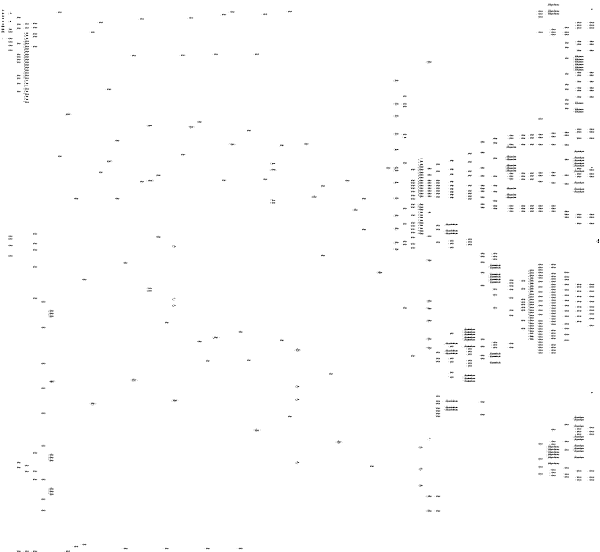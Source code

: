 digraph G {
	size = "4,4";
	rankdir = LR
	"S" -> "0c34m1p01"
	"0c34m10p00" -> "0c34m10p10"
	"0c34m10p00" -> "0c34m10p40"
	"0c34m10p01" -> "0c34m10p11"
	"0c34m10p01" -> "0c34m10p41"
	"0c34m10p02" -> "0c34m10p12"
	"0c34m10p02" -> "0c34m10p42"
	"0c34m10p10" -> "0c34m10p20"
	"0c34m10p10" -> "0c34m10p40"
	"0c34m10p11" -> "0c34m10p21"
	"0c34m10p11" -> "0c34m10p41"
	"0c34m10p12" -> "0c34m10p22"
	"0c34m10p12" -> "0c34m10p42"
	"0c34m10p20" -> "0c34m10p30"
	"0c34m10p21" -> "0c34m10p31"
	"0c34m10p22" -> "0c34m10p32"
	"0c34m10p30" -> "0c34m10p50"
	"0c34m10p31" -> "0c34m10p51"
	"0c34m10p32" -> "0c34m10p52"
	"0c34m10p40" -> "0c34m10p50"
	"0c34m10p41" -> "0c34m10p51"
	"0c34m10p42" -> "0c34m10p52"
	"0c34m10p50" -> "0c34m10p5r0"
	"0c34m10p51" -> "0c34m10p5r1"
	"0c34m10p52" -> "0c34m10p5r2"
	"0c34m10p5r0" -> "eps"
	"0c34m1p00" -> "0c34m1p10"
	"0c34m1p00" -> "0c34m1p60"
	"0c34m1p01" -> "0c34m1p11"
	"0c34m1p01" -> "0c34m1p61"
	"0c34m1p02" -> "0c34m1p12"
	"0c34m1p02" -> "0c34m1p62"
	"0c34m1p10" -> "0_init_0"
	"0c34m1p10" -> "0c34m3p00"
	"0c34m1p10" -> "0c34m1p20"
	"0c34m1p10" -> "0_init_0"
	"0c34m1p10" -> "0c34m3p01"
	"0c34m1p10" -> "1c34m1p20"
	"0c34m1p10" -> "0_init_0"
	"0c34m1p10" -> "0c34m3p02"
	"0c34m1p10" -> "2c34m1p20"
	"0c34m1p10" -> "0_init_1"
	"0c34m1p10" -> "1c34m3p00"
	"0c34m1p10" -> "0c34m1p20"
	"0c34m1p10" -> "0_init_1"
	"0c34m1p10" -> "1c34m3p01"
	"0c34m1p10" -> "1c34m1p20"
	"0c34m1p10" -> "0_init_1"
	"0c34m1p10" -> "1c34m3p02"
	"0c34m1p10" -> "2c34m1p20"
	"0c34m1p10" -> "0_init_2"
	"0c34m1p10" -> "2c34m3p00"
	"0c34m1p10" -> "0c34m1p20"
	"0c34m1p10" -> "0_init_2"
	"0c34m1p10" -> "2c34m3p01"
	"0c34m1p10" -> "1c34m1p20"
	"0c34m1p10" -> "0_init_2"
	"0c34m1p10" -> "2c34m3p02"
	"0c34m1p10" -> "2c34m1p20"
	"0c34m1p11" -> "0_init_0"
	"0c34m1p11" -> "0c34m3p00"
	"0c34m1p11" -> "0c34m1p21"
	"0c34m1p11" -> "0_init_0"
	"0c34m1p11" -> "0c34m3p01"
	"0c34m1p11" -> "1c34m1p21"
	"0c34m1p11" -> "0_init_0"
	"0c34m1p11" -> "0c34m3p02"
	"0c34m1p11" -> "2c34m1p21"
	"0c34m1p11" -> "0_init_1"
	"0c34m1p11" -> "1c34m3p00"
	"0c34m1p11" -> "0c34m1p21"
	"0c34m1p11" -> "0_init_1"
	"0c34m1p11" -> "1c34m3p01"
	"0c34m1p11" -> "1c34m1p21"
	"0c34m1p11" -> "0_init_1"
	"0c34m1p11" -> "1c34m3p02"
	"0c34m1p11" -> "2c34m1p21"
	"0c34m1p11" -> "0_init_2"
	"0c34m1p11" -> "2c34m3p00"
	"0c34m1p11" -> "0c34m1p21"
	"0c34m1p11" -> "0_init_2"
	"0c34m1p11" -> "2c34m3p01"
	"0c34m1p11" -> "1c34m1p21"
	"0c34m1p11" -> "0_init_2"
	"0c34m1p11" -> "2c34m3p02"
	"0c34m1p11" -> "2c34m1p21"
	"0c34m1p12" -> "0_init_0"
	"0c34m1p12" -> "0c34m3p00"
	"0c34m1p12" -> "0c34m1p22"
	"0c34m1p12" -> "0_init_0"
	"0c34m1p12" -> "0c34m3p01"
	"0c34m1p12" -> "1c34m1p22"
	"0c34m1p12" -> "0_init_0"
	"0c34m1p12" -> "0c34m3p02"
	"0c34m1p12" -> "2c34m1p22"
	"0c34m1p12" -> "0_init_1"
	"0c34m1p12" -> "1c34m3p00"
	"0c34m1p12" -> "0c34m1p22"
	"0c34m1p12" -> "0_init_1"
	"0c34m1p12" -> "1c34m3p01"
	"0c34m1p12" -> "1c34m1p22"
	"0c34m1p12" -> "0_init_1"
	"0c34m1p12" -> "1c34m3p02"
	"0c34m1p12" -> "2c34m1p22"
	"0c34m1p12" -> "0_init_2"
	"0c34m1p12" -> "2c34m3p00"
	"0c34m1p12" -> "0c34m1p22"
	"0c34m1p12" -> "0_init_2"
	"0c34m1p12" -> "2c34m3p01"
	"0c34m1p12" -> "1c34m1p22"
	"0c34m1p12" -> "0_init_2"
	"0c34m1p12" -> "2c34m3p02"
	"0c34m1p12" -> "2c34m1p22"
	"0c34m1p100" -> "0java-lang-Throwable-toString0"
	"0c34m1p100" -> "eps"
	"0c34m1p100" -> "0c34m1p110"
	"0c34m1p100" -> "0java-lang-Throwable-toString1"
	"0c34m1p100" -> "eps"
	"0c34m1p100" -> "1c34m1p110"
	"0c34m1p100" -> "0java-lang-Throwable-toString2"
	"0c34m1p100" -> "eps"
	"0c34m1p100" -> "2c34m1p110"
	"0c34m1p101" -> "0java-lang-Throwable-toString0"
	"0c34m1p101" -> "eps"
	"0c34m1p101" -> "0c34m1p111"
	"0c34m1p101" -> "0java-lang-Throwable-toString1"
	"0c34m1p101" -> "eps"
	"0c34m1p101" -> "1c34m1p111"
	"0c34m1p101" -> "0java-lang-Throwable-toString2"
	"0c34m1p101" -> "eps"
	"0c34m1p101" -> "2c34m1p111"
	"0c34m1p102" -> "0java-lang-Throwable-toString0"
	"0c34m1p102" -> "eps"
	"0c34m1p102" -> "0c34m1p112"
	"0c34m1p102" -> "0java-lang-Throwable-toString1"
	"0c34m1p102" -> "eps"
	"0c34m1p102" -> "1c34m1p112"
	"0c34m1p102" -> "0java-lang-Throwable-toString2"
	"0c34m1p102" -> "eps"
	"0c34m1p102" -> "2c34m1p112"
	"0c34m1p110" -> "0c34m1p120"
	"0c34m1p111" -> "0c34m1p121"
	"0c34m1p112" -> "0c34m1p122"
	"0c34m1p120" -> "0java-io-PrintStream-print0"
	"0c34m1p120" -> "eps"
	"0c34m1p120" -> "0c34m1p130"
	"0c34m1p120" -> "0java-io-PrintStream-print1"
	"0c34m1p120" -> "eps"
	"0c34m1p120" -> "1c34m1p130"
	"0c34m1p120" -> "0java-io-PrintStream-print2"
	"0c34m1p120" -> "eps"
	"0c34m1p120" -> "2c34m1p130"
	"0c34m1p121" -> "0java-io-PrintStream-print0"
	"0c34m1p121" -> "eps"
	"0c34m1p121" -> "0c34m1p131"
	"0c34m1p121" -> "0java-io-PrintStream-print1"
	"0c34m1p121" -> "eps"
	"0c34m1p121" -> "1c34m1p131"
	"0c34m1p121" -> "0java-io-PrintStream-print2"
	"0c34m1p121" -> "eps"
	"0c34m1p121" -> "2c34m1p131"
	"0c34m1p122" -> "0java-io-PrintStream-print0"
	"0c34m1p122" -> "eps"
	"0c34m1p122" -> "0c34m1p132"
	"0c34m1p122" -> "0java-io-PrintStream-print1"
	"0c34m1p122" -> "eps"
	"0c34m1p122" -> "1c34m1p132"
	"0c34m1p122" -> "0java-io-PrintStream-print2"
	"0c34m1p122" -> "eps"
	"0c34m1p122" -> "2c34m1p132"
	"0c34m1p130" -> "0c34m1p13r0"
	"0c34m1p131" -> "0c34m1p13r1"
	"0c34m1p132" -> "0c34m1p13r2"
	"0c34m1p13r0" -> "eps"
	"0c34m1p20" -> "0c34m1p30"
	"0c34m1p21" -> "0c34m1p31"
	"0c34m1p22" -> "0c34m1p32"
	"0c34m1p30" -> "0c34m1p40"
	"0c34m1p31" -> "0c34m1p41"
	"0c34m1p32" -> "0c34m1p42"
	"0c34m1p40" -> "0vote0"
	"0c34m1p40" -> "0c34m6p00"
	"0c34m1p40" -> "0c34m1p50"
	"0c34m1p40" -> "0vote0"
	"0c34m1p40" -> "0c34m6p01"
	"0c34m1p40" -> "1c34m1p50"
	"0c34m1p40" -> "0vote0"
	"0c34m1p40" -> "0c34m6p02"
	"0c34m1p40" -> "2c34m1p50"
	"0c34m1p40" -> "0vote1"
	"0c34m1p40" -> "1c34m6p00"
	"0c34m1p40" -> "0c34m1p50"
	"0c34m1p40" -> "0vote1"
	"0c34m1p40" -> "1c34m6p01"
	"0c34m1p40" -> "1c34m1p50"
	"0c34m1p40" -> "0vote1"
	"0c34m1p40" -> "1c34m6p02"
	"0c34m1p40" -> "2c34m1p50"
	"0c34m1p40" -> "0vote2"
	"0c34m1p40" -> "2c34m6p00"
	"0c34m1p40" -> "0c34m1p50"
	"0c34m1p40" -> "0vote2"
	"0c34m1p40" -> "2c34m6p01"
	"0c34m1p40" -> "1c34m1p50"
	"0c34m1p40" -> "0vote2"
	"0c34m1p40" -> "2c34m6p02"
	"0c34m1p40" -> "2c34m1p50"
	"0c34m1p41" -> "0vote0"
	"0c34m1p41" -> "0c34m6p00"
	"0c34m1p41" -> "0c34m1p51"
	"0c34m1p41" -> "0vote0"
	"0c34m1p41" -> "0c34m6p01"
	"0c34m1p41" -> "1c34m1p51"
	"0c34m1p41" -> "0vote0"
	"0c34m1p41" -> "0c34m6p02"
	"0c34m1p41" -> "2c34m1p51"
	"0c34m1p41" -> "0vote1"
	"0c34m1p41" -> "1c34m6p00"
	"0c34m1p41" -> "0c34m1p51"
	"0c34m1p41" -> "0vote1"
	"0c34m1p41" -> "1c34m6p01"
	"0c34m1p41" -> "1c34m1p51"
	"0c34m1p41" -> "0vote1"
	"0c34m1p41" -> "1c34m6p02"
	"0c34m1p41" -> "2c34m1p51"
	"0c34m1p41" -> "0vote2"
	"0c34m1p41" -> "2c34m6p00"
	"0c34m1p41" -> "0c34m1p51"
	"0c34m1p41" -> "0vote2"
	"0c34m1p41" -> "2c34m6p01"
	"0c34m1p41" -> "1c34m1p51"
	"0c34m1p41" -> "0vote2"
	"0c34m1p41" -> "2c34m6p02"
	"0c34m1p41" -> "2c34m1p51"
	"0c34m1p42" -> "0vote0"
	"0c34m1p42" -> "0c34m6p00"
	"0c34m1p42" -> "0c34m1p52"
	"0c34m1p42" -> "0vote0"
	"0c34m1p42" -> "0c34m6p01"
	"0c34m1p42" -> "1c34m1p52"
	"0c34m1p42" -> "0vote0"
	"0c34m1p42" -> "0c34m6p02"
	"0c34m1p42" -> "2c34m1p52"
	"0c34m1p42" -> "0vote1"
	"0c34m1p42" -> "1c34m6p00"
	"0c34m1p42" -> "0c34m1p52"
	"0c34m1p42" -> "0vote1"
	"0c34m1p42" -> "1c34m6p01"
	"0c34m1p42" -> "1c34m1p52"
	"0c34m1p42" -> "0vote1"
	"0c34m1p42" -> "1c34m6p02"
	"0c34m1p42" -> "2c34m1p52"
	"0c34m1p42" -> "0vote2"
	"0c34m1p42" -> "2c34m6p00"
	"0c34m1p42" -> "0c34m1p52"
	"0c34m1p42" -> "0vote2"
	"0c34m1p42" -> "2c34m6p01"
	"0c34m1p42" -> "1c34m1p52"
	"0c34m1p42" -> "0vote2"
	"0c34m1p42" -> "2c34m6p02"
	"0c34m1p42" -> "2c34m1p52"
	"0c34m1p50" -> "0c34m1p130"
	"0c34m1p51" -> "0c34m1p131"
	"0c34m1p52" -> "0c34m1p132"
	"0c34m1p60" -> "0c34m1p70"
	"0c34m1p61" -> "0c34m1p71"
	"0c34m1p62" -> "0c34m1p72"
	"0c34m1p70" -> "0c34m1p80"
	"0c34m1p71" -> "0c34m1p81"
	"0c34m1p72" -> "0c34m1p82"
	"0c34m1p80" -> "0c34m1p90"
	"0c34m1p81" -> "0c34m1p91"
	"0c34m1p82" -> "0c34m1p92"
	"0c34m1p90" -> "0c34m1p100"
	"0c34m1p91" -> "0c34m1p101"
	"0c34m1p92" -> "0c34m1p102"
	"0c34m3p00" -> "0c34m3p10"
	"0c34m3p01" -> "0c34m3p11"
	"0c34m3p02" -> "0c34m3p12"
	"0c34m3p10" -> "0java-lang-Object-_init_0"
	"0c34m3p10" -> "eps"
	"0c34m3p10" -> "0c34m3p20"
	"0c34m3p10" -> "0java-lang-Object-_init_1"
	"0c34m3p10" -> "eps"
	"0c34m3p10" -> "1c34m3p20"
	"0c34m3p10" -> "0java-lang-Object-_init_2"
	"0c34m3p10" -> "eps"
	"0c34m3p10" -> "2c34m3p20"
	"0c34m3p11" -> "0java-lang-Object-_init_0"
	"0c34m3p11" -> "eps"
	"0c34m3p11" -> "0c34m3p21"
	"0c34m3p11" -> "0java-lang-Object-_init_1"
	"0c34m3p11" -> "eps"
	"0c34m3p11" -> "1c34m3p21"
	"0c34m3p11" -> "0java-lang-Object-_init_2"
	"0c34m3p11" -> "eps"
	"0c34m3p11" -> "2c34m3p21"
	"0c34m3p12" -> "0java-lang-Object-_init_0"
	"0c34m3p12" -> "eps"
	"0c34m3p12" -> "0c34m3p22"
	"0c34m3p12" -> "0java-lang-Object-_init_1"
	"0c34m3p12" -> "eps"
	"0c34m3p12" -> "1c34m3p22"
	"0c34m3p12" -> "0java-lang-Object-_init_2"
	"0c34m3p12" -> "eps"
	"0c34m3p12" -> "2c34m3p22"
	"0c34m3p20" -> "0c34m3p2r0"
	"0c34m3p21" -> "0c34m3p2r1"
	"0c34m3p22" -> "0c34m3p2r2"
	"0c34m3p2r0" -> "eps"
	"0c34m4p00" -> "0c34m4p10"
	"0c34m4p01" -> "0c34m4p11"
	"0c34m4p02" -> "0c34m4p12"
	"0c34m4p10" -> "0c34m4p20"
	"0c34m4p11" -> "0c34m4p21"
	"0c34m4p12" -> "0c34m4p22"
	"0c34m4p100" -> "0c34m4p110"
	"0c34m4p100" -> "0c34m4p120"
	"0c34m4p101" -> "0c34m4p111"
	"0c34m4p101" -> "0c34m4p121"
	"0c34m4p102" -> "0c34m4p112"
	"0c34m4p102" -> "0c34m4p122"
	"0c34m4p110" -> "0c34m4p11r0"
	"0c34m4p111" -> "0c34m4p11r1"
	"0c34m4p112" -> "0c34m4p11r2"
	"0c34m4p11r0" -> "eps"
	"0c34m4p120" -> "0c34m4p12r0"
	"0c34m4p121" -> "0c34m4p12r1"
	"0c34m4p122" -> "0c34m4p12r2"
	"0c34m4p12r0" -> "eps"
	"0c34m4p20" -> "0c34m4p30"
	"0c34m4p21" -> "0c34m4p31"
	"0c34m4p22" -> "0c34m4p32"
	"0c34m4p30" -> "0java-io-InputStreamReader-_init_0"
	"0c34m4p30" -> "eps"
	"0c34m4p30" -> "0c34m4p40"
	"0c34m4p30" -> "0java-io-InputStreamReader-_init_1"
	"0c34m4p30" -> "eps"
	"0c34m4p30" -> "1c34m4p40"
	"0c34m4p30" -> "0java-io-InputStreamReader-_init_2"
	"0c34m4p30" -> "eps"
	"0c34m4p30" -> "2c34m4p40"
	"0c34m4p31" -> "0java-io-InputStreamReader-_init_0"
	"0c34m4p31" -> "eps"
	"0c34m4p31" -> "0c34m4p41"
	"0c34m4p31" -> "0java-io-InputStreamReader-_init_1"
	"0c34m4p31" -> "eps"
	"0c34m4p31" -> "1c34m4p41"
	"0c34m4p31" -> "0java-io-InputStreamReader-_init_2"
	"0c34m4p31" -> "eps"
	"0c34m4p31" -> "2c34m4p41"
	"0c34m4p32" -> "0java-io-InputStreamReader-_init_0"
	"0c34m4p32" -> "eps"
	"0c34m4p32" -> "0c34m4p42"
	"0c34m4p32" -> "0java-io-InputStreamReader-_init_1"
	"0c34m4p32" -> "eps"
	"0c34m4p32" -> "1c34m4p42"
	"0c34m4p32" -> "0java-io-InputStreamReader-_init_2"
	"0c34m4p32" -> "eps"
	"0c34m4p32" -> "2c34m4p42"
	"0c34m4p40" -> "0java-io-BufferedReader-_init_0"
	"0c34m4p40" -> "eps"
	"0c34m4p40" -> "0c34m4p50"
	"0c34m4p40" -> "0java-io-BufferedReader-_init_1"
	"0c34m4p40" -> "eps"
	"0c34m4p40" -> "1c34m4p50"
	"0c34m4p40" -> "0java-io-BufferedReader-_init_2"
	"0c34m4p40" -> "eps"
	"0c34m4p40" -> "2c34m4p50"
	"0c34m4p41" -> "0java-io-BufferedReader-_init_0"
	"0c34m4p41" -> "eps"
	"0c34m4p41" -> "0c34m4p51"
	"0c34m4p41" -> "0java-io-BufferedReader-_init_1"
	"0c34m4p41" -> "eps"
	"0c34m4p41" -> "1c34m4p51"
	"0c34m4p41" -> "0java-io-BufferedReader-_init_2"
	"0c34m4p41" -> "eps"
	"0c34m4p41" -> "2c34m4p51"
	"0c34m4p42" -> "0java-io-BufferedReader-_init_0"
	"0c34m4p42" -> "eps"
	"0c34m4p42" -> "0c34m4p52"
	"0c34m4p42" -> "0java-io-BufferedReader-_init_1"
	"0c34m4p42" -> "eps"
	"0c34m4p42" -> "1c34m4p52"
	"0c34m4p42" -> "0java-io-BufferedReader-_init_2"
	"0c34m4p42" -> "eps"
	"0c34m4p42" -> "2c34m4p52"
	"0c34m4p50" -> "0c34m4p60"
	"0c34m4p51" -> "0c34m4p61"
	"0c34m4p52" -> "0c34m4p62"
	"0c34m4p60" -> "0java-io-BufferedReader-read0"
	"0c34m4p60" -> "eps"
	"0c34m4p60" -> "0c34m4p70"
	"0c34m4p60" -> "0java-io-BufferedReader-read1"
	"0c34m4p60" -> "eps"
	"0c34m4p60" -> "1c34m4p70"
	"0c34m4p60" -> "0java-io-BufferedReader-read2"
	"0c34m4p60" -> "eps"
	"0c34m4p60" -> "2c34m4p70"
	"0c34m4p61" -> "0java-io-BufferedReader-read0"
	"0c34m4p61" -> "eps"
	"0c34m4p61" -> "0c34m4p71"
	"0c34m4p61" -> "0java-io-BufferedReader-read1"
	"0c34m4p61" -> "eps"
	"0c34m4p61" -> "1c34m4p71"
	"0c34m4p61" -> "0java-io-BufferedReader-read2"
	"0c34m4p61" -> "eps"
	"0c34m4p61" -> "2c34m4p71"
	"0c34m4p62" -> "0java-io-BufferedReader-read0"
	"0c34m4p62" -> "eps"
	"0c34m4p62" -> "0c34m4p72"
	"0c34m4p62" -> "0java-io-BufferedReader-read1"
	"0c34m4p62" -> "eps"
	"0c34m4p62" -> "1c34m4p72"
	"0c34m4p62" -> "0java-io-BufferedReader-read2"
	"0c34m4p62" -> "eps"
	"0c34m4p62" -> "2c34m4p72"
	"0c34m4p70" -> "0c34m4p80"
	"0c34m4p71" -> "0c34m4p81"
	"0c34m4p72" -> "0c34m4p82"
	"0c34m4p80" -> "0c34m4p90"
	"0c34m4p81" -> "0c34m4p91"
	"0c34m4p82" -> "0c34m4p92"
	"0c34m4p90" -> "0validate0"
	"0c34m4p90" -> "0c34m10p00"
	"0c34m4p90" -> "0c34m4p100"
	"0c34m4p90" -> "0validate0"
	"0c34m4p90" -> "0c34m10p01"
	"0c34m4p90" -> "1c34m4p100"
	"0c34m4p90" -> "0validate0"
	"0c34m4p90" -> "0c34m10p02"
	"0c34m4p90" -> "2c34m4p100"
	"0c34m4p90" -> "0validate1"
	"0c34m4p90" -> "1c34m10p00"
	"0c34m4p90" -> "0c34m4p100"
	"0c34m4p90" -> "0validate1"
	"0c34m4p90" -> "1c34m10p01"
	"0c34m4p90" -> "1c34m4p100"
	"0c34m4p90" -> "0validate1"
	"0c34m4p90" -> "1c34m10p02"
	"0c34m4p90" -> "2c34m4p100"
	"0c34m4p90" -> "0validate2"
	"0c34m4p90" -> "2c34m10p00"
	"0c34m4p90" -> "0c34m4p100"
	"0c34m4p90" -> "0validate2"
	"0c34m4p90" -> "2c34m10p01"
	"0c34m4p90" -> "1c34m4p100"
	"0c34m4p90" -> "0validate2"
	"0c34m4p90" -> "2c34m10p02"
	"0c34m4p90" -> "2c34m4p100"
	"0c34m4p91" -> "0validate0"
	"0c34m4p91" -> "0c34m10p00"
	"0c34m4p91" -> "0c34m4p101"
	"0c34m4p91" -> "0validate0"
	"0c34m4p91" -> "0c34m10p01"
	"0c34m4p91" -> "1c34m4p101"
	"0c34m4p91" -> "0validate0"
	"0c34m4p91" -> "0c34m10p02"
	"0c34m4p91" -> "2c34m4p101"
	"0c34m4p91" -> "0validate1"
	"0c34m4p91" -> "1c34m10p00"
	"0c34m4p91" -> "0c34m4p101"
	"0c34m4p91" -> "0validate1"
	"0c34m4p91" -> "1c34m10p01"
	"0c34m4p91" -> "1c34m4p101"
	"0c34m4p91" -> "0validate1"
	"0c34m4p91" -> "1c34m10p02"
	"0c34m4p91" -> "2c34m4p101"
	"0c34m4p91" -> "0validate2"
	"0c34m4p91" -> "2c34m10p00"
	"0c34m4p91" -> "0c34m4p101"
	"0c34m4p91" -> "0validate2"
	"0c34m4p91" -> "2c34m10p01"
	"0c34m4p91" -> "1c34m4p101"
	"0c34m4p91" -> "0validate2"
	"0c34m4p91" -> "2c34m10p02"
	"0c34m4p91" -> "2c34m4p101"
	"0c34m4p92" -> "0validate0"
	"0c34m4p92" -> "0c34m10p00"
	"0c34m4p92" -> "0c34m4p102"
	"0c34m4p92" -> "0validate0"
	"0c34m4p92" -> "0c34m10p01"
	"0c34m4p92" -> "1c34m4p102"
	"0c34m4p92" -> "0validate0"
	"0c34m4p92" -> "0c34m10p02"
	"0c34m4p92" -> "2c34m4p102"
	"0c34m4p92" -> "0validate1"
	"0c34m4p92" -> "1c34m10p00"
	"0c34m4p92" -> "0c34m4p102"
	"0c34m4p92" -> "0validate1"
	"0c34m4p92" -> "1c34m10p01"
	"0c34m4p92" -> "1c34m4p102"
	"0c34m4p92" -> "0validate1"
	"0c34m4p92" -> "1c34m10p02"
	"0c34m4p92" -> "2c34m4p102"
	"0c34m4p92" -> "0validate2"
	"0c34m4p92" -> "2c34m10p00"
	"0c34m4p92" -> "0c34m4p102"
	"0c34m4p92" -> "0validate2"
	"0c34m4p92" -> "2c34m10p01"
	"0c34m4p92" -> "1c34m4p102"
	"0c34m4p92" -> "0validate2"
	"0c34m4p92" -> "2c34m10p02"
	"0c34m4p92" -> "2c34m4p102"
	"0c34m5p00" -> "0c34m5p10"
	"0c34m5p01" -> "0c34m5p11"
	"0c34m5p02" -> "0c34m5p12"
	"0c34m5p10" -> "0c34m5p20"
	"0c34m5p11" -> "0c34m5p21"
	"0c34m5p12" -> "0c34m5p22"
	"0c34m5p100" -> "0c34m5p110"
	"0c34m5p101" -> "0c34m5p111"
	"0c34m5p102" -> "0c34m5p112"
	"0c34m5p110" -> "0c34m5p120"
	"0c34m5p111" -> "0c34m5p121"
	"0c34m5p112" -> "0c34m5p122"
	"0c34m5p120" -> "0java-io-PrintStream-printf0"
	"0c34m5p120" -> "eps"
	"0c34m5p120" -> "0c34m5p130"
	"0c34m5p120" -> "0java-io-PrintStream-printf1"
	"0c34m5p120" -> "eps"
	"0c34m5p120" -> "1c34m5p130"
	"0c34m5p120" -> "0java-io-PrintStream-printf2"
	"0c34m5p120" -> "eps"
	"0c34m5p120" -> "2c34m5p130"
	"0c34m5p121" -> "0java-io-PrintStream-printf0"
	"0c34m5p121" -> "eps"
	"0c34m5p121" -> "0c34m5p131"
	"0c34m5p121" -> "0java-io-PrintStream-printf1"
	"0c34m5p121" -> "eps"
	"0c34m5p121" -> "1c34m5p131"
	"0c34m5p121" -> "0java-io-PrintStream-printf2"
	"0c34m5p121" -> "eps"
	"0c34m5p121" -> "2c34m5p131"
	"0c34m5p122" -> "0java-io-PrintStream-printf0"
	"0c34m5p122" -> "eps"
	"0c34m5p122" -> "0c34m5p132"
	"0c34m5p122" -> "0java-io-PrintStream-printf1"
	"0c34m5p122" -> "eps"
	"0c34m5p122" -> "1c34m5p132"
	"0c34m5p122" -> "0java-io-PrintStream-printf2"
	"0c34m5p122" -> "eps"
	"0c34m5p122" -> "2c34m5p132"
	"0c34m5p130" -> "0c34m5p13r0"
	"0c34m5p131" -> "0c34m5p13r1"
	"0c34m5p132" -> "0c34m5p13r2"
	"0c34m5p13r0" -> "eps"
	"0c34m5p20" -> "0c34m5p30"
	"0c34m5p21" -> "0c34m5p31"
	"0c34m5p22" -> "0c34m5p32"
	"0c34m5p30" -> "0c34m5p40"
	"0c34m5p31" -> "0c34m5p41"
	"0c34m5p32" -> "0c34m5p42"
	"0c34m5p40" -> "0c34m5p50"
	"0c34m5p41" -> "0c34m5p51"
	"0c34m5p42" -> "0c34m5p52"
	"0c34m5p50" -> "0c34m5p60"
	"0c34m5p51" -> "0c34m5p61"
	"0c34m5p52" -> "0c34m5p62"
	"0c34m5p60" -> "0java-lang-Integer-valueOf0"
	"0c34m5p60" -> "eps"
	"0c34m5p60" -> "0c34m5p70"
	"0c34m5p60" -> "0java-lang-Integer-valueOf1"
	"0c34m5p60" -> "eps"
	"0c34m5p60" -> "1c34m5p70"
	"0c34m5p60" -> "0java-lang-Integer-valueOf2"
	"0c34m5p60" -> "eps"
	"0c34m5p60" -> "2c34m5p70"
	"0c34m5p61" -> "0java-lang-Integer-valueOf0"
	"0c34m5p61" -> "eps"
	"0c34m5p61" -> "0c34m5p71"
	"0c34m5p61" -> "0java-lang-Integer-valueOf1"
	"0c34m5p61" -> "eps"
	"0c34m5p61" -> "1c34m5p71"
	"0c34m5p61" -> "0java-lang-Integer-valueOf2"
	"0c34m5p61" -> "eps"
	"0c34m5p61" -> "2c34m5p71"
	"0c34m5p62" -> "0java-lang-Integer-valueOf0"
	"0c34m5p62" -> "eps"
	"0c34m5p62" -> "0c34m5p72"
	"0c34m5p62" -> "0java-lang-Integer-valueOf1"
	"0c34m5p62" -> "eps"
	"0c34m5p62" -> "1c34m5p72"
	"0c34m5p62" -> "0java-lang-Integer-valueOf2"
	"0c34m5p62" -> "eps"
	"0c34m5p62" -> "2c34m5p72"
	"0c34m5p70" -> "0c34m5p80"
	"0c34m5p71" -> "0c34m5p81"
	"0c34m5p72" -> "0c34m5p82"
	"0c34m5p80" -> "0c34m5p90"
	"0c34m5p81" -> "0c34m5p91"
	"0c34m5p82" -> "0c34m5p92"
	"0c34m5p90" -> "0c34m5p100"
	"0c34m5p91" -> "0c34m5p101"
	"0c34m5p92" -> "0c34m5p102"
	"0c34m6p00" -> "0c34m6p10"
	"0c34m6p01" -> "0c34m6p11"
	"0c34m6p02" -> "0c34m6p12"
	"0c34m6p10" -> "0getVote0"
	"0c34m6p10" -> "0c34m4p00"
	"0c34m6p10" -> "0c34m6p20"
	"0c34m6p10" -> "0getVote0"
	"0c34m6p10" -> "0c34m4p01"
	"0c34m6p10" -> "1c34m6p20"
	"0c34m6p10" -> "0getVote0"
	"0c34m6p10" -> "0c34m4p02"
	"0c34m6p10" -> "2c34m6p20"
	"0c34m6p10" -> "0getVote1"
	"0c34m6p10" -> "1c34m4p00"
	"0c34m6p10" -> "0c34m6p20"
	"0c34m6p10" -> "0getVote1"
	"0c34m6p10" -> "1c34m4p01"
	"0c34m6p10" -> "1c34m6p20"
	"0c34m6p10" -> "0getVote1"
	"0c34m6p10" -> "1c34m4p02"
	"0c34m6p10" -> "2c34m6p20"
	"0c34m6p10" -> "0getVote2"
	"0c34m6p10" -> "2c34m4p00"
	"0c34m6p10" -> "0c34m6p20"
	"0c34m6p10" -> "0getVote2"
	"0c34m6p10" -> "2c34m4p01"
	"0c34m6p10" -> "1c34m6p20"
	"0c34m6p10" -> "0getVote2"
	"0c34m6p10" -> "2c34m4p02"
	"0c34m6p10" -> "2c34m6p20"
	"0c34m6p11" -> "0getVote0"
	"0c34m6p11" -> "0c34m4p00"
	"0c34m6p11" -> "0c34m6p21"
	"0c34m6p11" -> "0getVote0"
	"0c34m6p11" -> "0c34m4p01"
	"0c34m6p11" -> "1c34m6p21"
	"0c34m6p11" -> "0getVote0"
	"0c34m6p11" -> "0c34m4p02"
	"0c34m6p11" -> "2c34m6p21"
	"0c34m6p11" -> "0getVote1"
	"0c34m6p11" -> "1c34m4p00"
	"0c34m6p11" -> "0c34m6p21"
	"0c34m6p11" -> "0getVote1"
	"0c34m6p11" -> "1c34m4p01"
	"0c34m6p11" -> "1c34m6p21"
	"0c34m6p11" -> "0getVote1"
	"0c34m6p11" -> "1c34m4p02"
	"0c34m6p11" -> "2c34m6p21"
	"0c34m6p11" -> "0getVote2"
	"0c34m6p11" -> "2c34m4p00"
	"0c34m6p11" -> "0c34m6p21"
	"0c34m6p11" -> "0getVote2"
	"0c34m6p11" -> "2c34m4p01"
	"0c34m6p11" -> "1c34m6p21"
	"0c34m6p11" -> "0getVote2"
	"0c34m6p11" -> "2c34m4p02"
	"0c34m6p11" -> "2c34m6p21"
	"0c34m6p12" -> "0getVote0"
	"0c34m6p12" -> "0c34m4p00"
	"0c34m6p12" -> "0c34m6p22"
	"0c34m6p12" -> "0getVote0"
	"0c34m6p12" -> "0c34m4p01"
	"0c34m6p12" -> "1c34m6p22"
	"0c34m6p12" -> "0getVote0"
	"0c34m6p12" -> "0c34m4p02"
	"0c34m6p12" -> "2c34m6p22"
	"0c34m6p12" -> "0getVote1"
	"0c34m6p12" -> "1c34m4p00"
	"0c34m6p12" -> "0c34m6p22"
	"0c34m6p12" -> "0getVote1"
	"0c34m6p12" -> "1c34m4p01"
	"0c34m6p12" -> "1c34m6p22"
	"0c34m6p12" -> "0getVote1"
	"0c34m6p12" -> "1c34m4p02"
	"0c34m6p12" -> "2c34m6p22"
	"0c34m6p12" -> "0getVote2"
	"0c34m6p12" -> "2c34m4p00"
	"0c34m6p12" -> "0c34m6p22"
	"0c34m6p12" -> "0getVote2"
	"0c34m6p12" -> "2c34m4p01"
	"0c34m6p12" -> "1c34m6p22"
	"0c34m6p12" -> "0getVote2"
	"0c34m6p12" -> "2c34m4p02"
	"0c34m6p12" -> "2c34m6p22"
	"0c34m6p20" -> "0c34m6p30"
	"0c34m6p20" -> "0c34m6p60"
	"0c34m6p21" -> "0c34m6p31"
	"0c34m6p21" -> "0c34m6p61"
	"0c34m6p22" -> "0c34m6p32"
	"0c34m6p22" -> "0c34m6p62"
	"0c34m6p30" -> "0c34m6p40"
	"0c34m6p31" -> "0c34m6p41"
	"0c34m6p32" -> "0c34m6p42"
	"0c34m6p40" -> "0submit0"
	"0c34m6p40" -> "0c34m5p00"
	"0c34m6p40" -> "0c34m6p50"
	"0c34m6p40" -> "0submit0"
	"0c34m6p40" -> "0c34m5p01"
	"0c34m6p40" -> "1c34m6p50"
	"0c34m6p40" -> "0submit0"
	"0c34m6p40" -> "0c34m5p02"
	"0c34m6p40" -> "2c34m6p50"
	"0c34m6p40" -> "0submit1"
	"0c34m6p40" -> "1c34m5p00"
	"0c34m6p40" -> "0c34m6p50"
	"0c34m6p40" -> "0submit1"
	"0c34m6p40" -> "1c34m5p01"
	"0c34m6p40" -> "1c34m6p50"
	"0c34m6p40" -> "0submit1"
	"0c34m6p40" -> "1c34m5p02"
	"0c34m6p40" -> "2c34m6p50"
	"0c34m6p40" -> "0submit2"
	"0c34m6p40" -> "2c34m5p00"
	"0c34m6p40" -> "0c34m6p50"
	"0c34m6p40" -> "0submit2"
	"0c34m6p40" -> "2c34m5p01"
	"0c34m6p40" -> "1c34m6p50"
	"0c34m6p40" -> "0submit2"
	"0c34m6p40" -> "2c34m5p02"
	"0c34m6p40" -> "2c34m6p50"
	"0c34m6p41" -> "0submit0"
	"0c34m6p41" -> "0c34m5p00"
	"0c34m6p41" -> "0c34m6p51"
	"0c34m6p41" -> "0submit0"
	"0c34m6p41" -> "0c34m5p01"
	"0c34m6p41" -> "1c34m6p51"
	"0c34m6p41" -> "0submit0"
	"0c34m6p41" -> "0c34m5p02"
	"0c34m6p41" -> "2c34m6p51"
	"0c34m6p41" -> "0submit1"
	"0c34m6p41" -> "1c34m5p00"
	"0c34m6p41" -> "0c34m6p51"
	"0c34m6p41" -> "0submit1"
	"0c34m6p41" -> "1c34m5p01"
	"0c34m6p41" -> "1c34m6p51"
	"0c34m6p41" -> "0submit1"
	"0c34m6p41" -> "1c34m5p02"
	"0c34m6p41" -> "2c34m6p51"
	"0c34m6p41" -> "0submit2"
	"0c34m6p41" -> "2c34m5p00"
	"0c34m6p41" -> "0c34m6p51"
	"0c34m6p41" -> "0submit2"
	"0c34m6p41" -> "2c34m5p01"
	"0c34m6p41" -> "1c34m6p51"
	"0c34m6p41" -> "0submit2"
	"0c34m6p41" -> "2c34m5p02"
	"0c34m6p41" -> "2c34m6p51"
	"0c34m6p42" -> "0submit0"
	"0c34m6p42" -> "0c34m5p00"
	"0c34m6p42" -> "0c34m6p52"
	"0c34m6p42" -> "0submit0"
	"0c34m6p42" -> "0c34m5p01"
	"0c34m6p42" -> "1c34m6p52"
	"0c34m6p42" -> "0submit0"
	"0c34m6p42" -> "0c34m5p02"
	"0c34m6p42" -> "2c34m6p52"
	"0c34m6p42" -> "0submit1"
	"0c34m6p42" -> "1c34m5p00"
	"0c34m6p42" -> "0c34m6p52"
	"0c34m6p42" -> "0submit1"
	"0c34m6p42" -> "1c34m5p01"
	"0c34m6p42" -> "1c34m6p52"
	"0c34m6p42" -> "0submit1"
	"0c34m6p42" -> "1c34m5p02"
	"0c34m6p42" -> "2c34m6p52"
	"0c34m6p42" -> "0submit2"
	"0c34m6p42" -> "2c34m5p00"
	"0c34m6p42" -> "0c34m6p52"
	"0c34m6p42" -> "0submit2"
	"0c34m6p42" -> "2c34m5p01"
	"0c34m6p42" -> "1c34m6p52"
	"0c34m6p42" -> "0submit2"
	"0c34m6p42" -> "2c34m5p02"
	"0c34m6p42" -> "2c34m6p52"
	"0c34m6p50" -> "0c34m6p80"
	"0c34m6p51" -> "0c34m6p81"
	"0c34m6p52" -> "0c34m6p82"
	"0c34m6p60" -> "0c34m6p70"
	"0c34m6p61" -> "0c34m6p71"
	"0c34m6p62" -> "0c34m6p72"
	"0c34m6p70" -> "0vote0"
	"0c34m6p70" -> "0c34m6p00"
	"0c34m6p70" -> "0c34m6p80"
	"0c34m6p70" -> "0vote0"
	"0c34m6p70" -> "0c34m6p01"
	"0c34m6p70" -> "1c34m6p80"
	"0c34m6p70" -> "0vote0"
	"0c34m6p70" -> "0c34m6p02"
	"0c34m6p70" -> "2c34m6p80"
	"0c34m6p70" -> "0vote1"
	"0c34m6p70" -> "1c34m6p00"
	"0c34m6p70" -> "0c34m6p80"
	"0c34m6p70" -> "0vote1"
	"0c34m6p70" -> "1c34m6p01"
	"0c34m6p70" -> "1c34m6p80"
	"0c34m6p70" -> "0vote1"
	"0c34m6p70" -> "1c34m6p02"
	"0c34m6p70" -> "2c34m6p80"
	"0c34m6p70" -> "0vote2"
	"0c34m6p70" -> "2c34m6p00"
	"0c34m6p70" -> "0c34m6p80"
	"0c34m6p70" -> "0vote2"
	"0c34m6p70" -> "2c34m6p01"
	"0c34m6p70" -> "1c34m6p80"
	"0c34m6p70" -> "0vote2"
	"0c34m6p70" -> "2c34m6p02"
	"0c34m6p70" -> "2c34m6p80"
	"0c34m6p71" -> "0vote0"
	"0c34m6p71" -> "0c34m6p00"
	"0c34m6p71" -> "0c34m6p81"
	"0c34m6p71" -> "0vote0"
	"0c34m6p71" -> "0c34m6p01"
	"0c34m6p71" -> "1c34m6p81"
	"0c34m6p71" -> "0vote0"
	"0c34m6p71" -> "0c34m6p02"
	"0c34m6p71" -> "2c34m6p81"
	"0c34m6p71" -> "0vote1"
	"0c34m6p71" -> "1c34m6p00"
	"0c34m6p71" -> "0c34m6p81"
	"0c34m6p71" -> "0vote1"
	"0c34m6p71" -> "1c34m6p01"
	"0c34m6p71" -> "1c34m6p81"
	"0c34m6p71" -> "0vote1"
	"0c34m6p71" -> "1c34m6p02"
	"0c34m6p71" -> "2c34m6p81"
	"0c34m6p71" -> "0vote2"
	"0c34m6p71" -> "2c34m6p00"
	"0c34m6p71" -> "0c34m6p81"
	"0c34m6p71" -> "0vote2"
	"0c34m6p71" -> "2c34m6p01"
	"0c34m6p71" -> "1c34m6p81"
	"0c34m6p71" -> "0vote2"
	"0c34m6p71" -> "2c34m6p02"
	"0c34m6p71" -> "2c34m6p81"
	"0c34m6p72" -> "0vote0"
	"0c34m6p72" -> "0c34m6p00"
	"0c34m6p72" -> "0c34m6p82"
	"0c34m6p72" -> "0vote0"
	"0c34m6p72" -> "0c34m6p01"
	"0c34m6p72" -> "1c34m6p82"
	"0c34m6p72" -> "0vote0"
	"0c34m6p72" -> "0c34m6p02"
	"0c34m6p72" -> "2c34m6p82"
	"0c34m6p72" -> "0vote1"
	"0c34m6p72" -> "1c34m6p00"
	"0c34m6p72" -> "0c34m6p82"
	"0c34m6p72" -> "0vote1"
	"0c34m6p72" -> "1c34m6p01"
	"0c34m6p72" -> "1c34m6p82"
	"0c34m6p72" -> "0vote1"
	"0c34m6p72" -> "1c34m6p02"
	"0c34m6p72" -> "2c34m6p82"
	"0c34m6p72" -> "0vote2"
	"0c34m6p72" -> "2c34m6p00"
	"0c34m6p72" -> "0c34m6p82"
	"0c34m6p72" -> "0vote2"
	"0c34m6p72" -> "2c34m6p01"
	"0c34m6p72" -> "1c34m6p82"
	"0c34m6p72" -> "0vote2"
	"0c34m6p72" -> "2c34m6p02"
	"0c34m6p72" -> "2c34m6p82"
	"0c34m6p80" -> "0c34m6p8r0"
	"0c34m6p81" -> "0c34m6p8r1"
	"0c34m6p82" -> "0c34m6p8r2"
	"0c34m6p8r0" -> "eps"
	"0eps0" -> "eps"
	"0getVote2" -> "getVote"
	"0handle0" -> "handle"
	"0init0" -> "init"
	"0main0" -> "main"
	"0submit0" -> "submit"
	"0vote1" -> "vote"
	"1c34m10p00" -> "1c34m10p10"
	"1c34m10p00" -> "1c34m10p40"
	"1c34m10p01" -> "1c34m10p11"
	"1c34m10p01" -> "1c34m10p41"
	"1c34m10p02" -> "1c34m10p12"
	"1c34m10p02" -> "1c34m10p42"
	"1c34m10p10" -> "1c34m10p20"
	"1c34m10p10" -> "1c34m10p40"
	"1c34m10p11" -> "1c34m10p21"
	"1c34m10p11" -> "1c34m10p41"
	"1c34m10p12" -> "1c34m10p22"
	"1c34m10p12" -> "1c34m10p42"
	"1c34m10p20" -> "1c34m10p30"
	"1c34m10p21" -> "1c34m10p31"
	"1c34m10p22" -> "1c34m10p32"
	"1c34m10p30" -> "1c34m10p50"
	"1c34m10p31" -> "1c34m10p51"
	"1c34m10p32" -> "1c34m10p52"
	"1c34m10p40" -> "1c34m10p50"
	"1c34m10p41" -> "1c34m10p51"
	"1c34m10p42" -> "1c34m10p52"
	"1c34m10p50" -> "1c34m10p5r0"
	"1c34m10p51" -> "1c34m10p5r1"
	"1c34m10p52" -> "1c34m10p5r2"
	"1c34m10p5r1" -> "eps"
	"1c34m1p00" -> "1c34m1p10"
	"1c34m1p00" -> "1c34m1p60"
	"1c34m1p01" -> "1c34m1p11"
	"1c34m1p01" -> "1c34m1p61"
	"1c34m1p02" -> "1c34m1p12"
	"1c34m1p02" -> "1c34m1p62"
	"1c34m1p10" -> "1_init_0"
	"1c34m1p10" -> "0c34m3p00"
	"1c34m1p10" -> "0c34m1p20"
	"1c34m1p10" -> "1_init_0"
	"1c34m1p10" -> "0c34m3p01"
	"1c34m1p10" -> "1c34m1p20"
	"1c34m1p10" -> "1_init_0"
	"1c34m1p10" -> "0c34m3p02"
	"1c34m1p10" -> "2c34m1p20"
	"1c34m1p10" -> "1_init_1"
	"1c34m1p10" -> "1c34m3p00"
	"1c34m1p10" -> "0c34m1p20"
	"1c34m1p10" -> "1_init_1"
	"1c34m1p10" -> "1c34m3p01"
	"1c34m1p10" -> "1c34m1p20"
	"1c34m1p10" -> "1_init_1"
	"1c34m1p10" -> "1c34m3p02"
	"1c34m1p10" -> "2c34m1p20"
	"1c34m1p10" -> "1_init_2"
	"1c34m1p10" -> "2c34m3p00"
	"1c34m1p10" -> "0c34m1p20"
	"1c34m1p10" -> "1_init_2"
	"1c34m1p10" -> "2c34m3p01"
	"1c34m1p10" -> "1c34m1p20"
	"1c34m1p10" -> "1_init_2"
	"1c34m1p10" -> "2c34m3p02"
	"1c34m1p10" -> "2c34m1p20"
	"1c34m1p11" -> "1_init_0"
	"1c34m1p11" -> "0c34m3p00"
	"1c34m1p11" -> "0c34m1p21"
	"1c34m1p11" -> "1_init_0"
	"1c34m1p11" -> "0c34m3p01"
	"1c34m1p11" -> "1c34m1p21"
	"1c34m1p11" -> "1_init_0"
	"1c34m1p11" -> "0c34m3p02"
	"1c34m1p11" -> "2c34m1p21"
	"1c34m1p11" -> "1_init_1"
	"1c34m1p11" -> "1c34m3p00"
	"1c34m1p11" -> "0c34m1p21"
	"1c34m1p11" -> "1_init_1"
	"1c34m1p11" -> "1c34m3p01"
	"1c34m1p11" -> "1c34m1p21"
	"1c34m1p11" -> "1_init_1"
	"1c34m1p11" -> "1c34m3p02"
	"1c34m1p11" -> "2c34m1p21"
	"1c34m1p11" -> "1_init_2"
	"1c34m1p11" -> "2c34m3p00"
	"1c34m1p11" -> "0c34m1p21"
	"1c34m1p11" -> "1_init_2"
	"1c34m1p11" -> "2c34m3p01"
	"1c34m1p11" -> "1c34m1p21"
	"1c34m1p11" -> "1_init_2"
	"1c34m1p11" -> "2c34m3p02"
	"1c34m1p11" -> "2c34m1p21"
	"1c34m1p12" -> "1_init_0"
	"1c34m1p12" -> "0c34m3p00"
	"1c34m1p12" -> "0c34m1p22"
	"1c34m1p12" -> "1_init_0"
	"1c34m1p12" -> "0c34m3p01"
	"1c34m1p12" -> "1c34m1p22"
	"1c34m1p12" -> "1_init_0"
	"1c34m1p12" -> "0c34m3p02"
	"1c34m1p12" -> "2c34m1p22"
	"1c34m1p12" -> "1_init_1"
	"1c34m1p12" -> "1c34m3p00"
	"1c34m1p12" -> "0c34m1p22"
	"1c34m1p12" -> "1_init_1"
	"1c34m1p12" -> "1c34m3p01"
	"1c34m1p12" -> "1c34m1p22"
	"1c34m1p12" -> "1_init_1"
	"1c34m1p12" -> "1c34m3p02"
	"1c34m1p12" -> "2c34m1p22"
	"1c34m1p12" -> "1_init_2"
	"1c34m1p12" -> "2c34m3p00"
	"1c34m1p12" -> "0c34m1p22"
	"1c34m1p12" -> "1_init_2"
	"1c34m1p12" -> "2c34m3p01"
	"1c34m1p12" -> "1c34m1p22"
	"1c34m1p12" -> "1_init_2"
	"1c34m1p12" -> "2c34m3p02"
	"1c34m1p12" -> "2c34m1p22"
	"1c34m1p100" -> "1java-lang-Throwable-toString0"
	"1c34m1p100" -> "eps"
	"1c34m1p100" -> "0c34m1p110"
	"1c34m1p100" -> "1java-lang-Throwable-toString1"
	"1c34m1p100" -> "eps"
	"1c34m1p100" -> "1c34m1p110"
	"1c34m1p100" -> "1java-lang-Throwable-toString2"
	"1c34m1p100" -> "eps"
	"1c34m1p100" -> "2c34m1p110"
	"1c34m1p101" -> "1java-lang-Throwable-toString0"
	"1c34m1p101" -> "eps"
	"1c34m1p101" -> "0c34m1p111"
	"1c34m1p101" -> "1java-lang-Throwable-toString1"
	"1c34m1p101" -> "eps"
	"1c34m1p101" -> "1c34m1p111"
	"1c34m1p101" -> "1java-lang-Throwable-toString2"
	"1c34m1p101" -> "eps"
	"1c34m1p101" -> "2c34m1p111"
	"1c34m1p102" -> "1java-lang-Throwable-toString0"
	"1c34m1p102" -> "eps"
	"1c34m1p102" -> "0c34m1p112"
	"1c34m1p102" -> "1java-lang-Throwable-toString1"
	"1c34m1p102" -> "eps"
	"1c34m1p102" -> "1c34m1p112"
	"1c34m1p102" -> "1java-lang-Throwable-toString2"
	"1c34m1p102" -> "eps"
	"1c34m1p102" -> "2c34m1p112"
	"1c34m1p110" -> "1c34m1p120"
	"1c34m1p111" -> "1c34m1p121"
	"1c34m1p112" -> "1c34m1p122"
	"1c34m1p120" -> "1java-io-PrintStream-print0"
	"1c34m1p120" -> "eps"
	"1c34m1p120" -> "0c34m1p130"
	"1c34m1p120" -> "1java-io-PrintStream-print1"
	"1c34m1p120" -> "eps"
	"1c34m1p120" -> "1c34m1p130"
	"1c34m1p120" -> "1java-io-PrintStream-print2"
	"1c34m1p120" -> "eps"
	"1c34m1p120" -> "2c34m1p130"
	"1c34m1p121" -> "1java-io-PrintStream-print0"
	"1c34m1p121" -> "eps"
	"1c34m1p121" -> "0c34m1p131"
	"1c34m1p121" -> "1java-io-PrintStream-print1"
	"1c34m1p121" -> "eps"
	"1c34m1p121" -> "1c34m1p131"
	"1c34m1p121" -> "1java-io-PrintStream-print2"
	"1c34m1p121" -> "eps"
	"1c34m1p121" -> "2c34m1p131"
	"1c34m1p122" -> "1java-io-PrintStream-print0"
	"1c34m1p122" -> "eps"
	"1c34m1p122" -> "0c34m1p132"
	"1c34m1p122" -> "1java-io-PrintStream-print1"
	"1c34m1p122" -> "eps"
	"1c34m1p122" -> "1c34m1p132"
	"1c34m1p122" -> "1java-io-PrintStream-print2"
	"1c34m1p122" -> "eps"
	"1c34m1p122" -> "2c34m1p132"
	"1c34m1p130" -> "1c34m1p13r0"
	"1c34m1p131" -> "1c34m1p13r1"
	"1c34m1p132" -> "1c34m1p13r2"
	"1c34m1p13r1" -> "eps"
	"1c34m1p20" -> "1c34m1p30"
	"1c34m1p21" -> "1c34m1p31"
	"1c34m1p22" -> "1c34m1p32"
	"1c34m1p30" -> "1c34m1p40"
	"1c34m1p31" -> "1c34m1p41"
	"1c34m1p32" -> "1c34m1p42"
	"1c34m1p40" -> "1vote0"
	"1c34m1p40" -> "0c34m6p00"
	"1c34m1p40" -> "0c34m1p50"
	"1c34m1p40" -> "1vote0"
	"1c34m1p40" -> "0c34m6p01"
	"1c34m1p40" -> "1c34m1p50"
	"1c34m1p40" -> "1vote0"
	"1c34m1p40" -> "0c34m6p02"
	"1c34m1p40" -> "2c34m1p50"
	"1c34m1p40" -> "1vote1"
	"1c34m1p40" -> "1c34m6p00"
	"1c34m1p40" -> "0c34m1p50"
	"1c34m1p40" -> "1vote1"
	"1c34m1p40" -> "1c34m6p01"
	"1c34m1p40" -> "1c34m1p50"
	"1c34m1p40" -> "1vote1"
	"1c34m1p40" -> "1c34m6p02"
	"1c34m1p40" -> "2c34m1p50"
	"1c34m1p40" -> "1vote2"
	"1c34m1p40" -> "2c34m6p00"
	"1c34m1p40" -> "0c34m1p50"
	"1c34m1p40" -> "1vote2"
	"1c34m1p40" -> "2c34m6p01"
	"1c34m1p40" -> "1c34m1p50"
	"1c34m1p40" -> "1vote2"
	"1c34m1p40" -> "2c34m6p02"
	"1c34m1p40" -> "2c34m1p50"
	"1c34m1p41" -> "1vote0"
	"1c34m1p41" -> "0c34m6p00"
	"1c34m1p41" -> "0c34m1p51"
	"1c34m1p41" -> "1vote0"
	"1c34m1p41" -> "0c34m6p01"
	"1c34m1p41" -> "1c34m1p51"
	"1c34m1p41" -> "1vote0"
	"1c34m1p41" -> "0c34m6p02"
	"1c34m1p41" -> "2c34m1p51"
	"1c34m1p41" -> "1vote1"
	"1c34m1p41" -> "1c34m6p00"
	"1c34m1p41" -> "0c34m1p51"
	"1c34m1p41" -> "1vote1"
	"1c34m1p41" -> "1c34m6p01"
	"1c34m1p41" -> "1c34m1p51"
	"1c34m1p41" -> "1vote1"
	"1c34m1p41" -> "1c34m6p02"
	"1c34m1p41" -> "2c34m1p51"
	"1c34m1p41" -> "1vote2"
	"1c34m1p41" -> "2c34m6p00"
	"1c34m1p41" -> "0c34m1p51"
	"1c34m1p41" -> "1vote2"
	"1c34m1p41" -> "2c34m6p01"
	"1c34m1p41" -> "1c34m1p51"
	"1c34m1p41" -> "1vote2"
	"1c34m1p41" -> "2c34m6p02"
	"1c34m1p41" -> "2c34m1p51"
	"1c34m1p42" -> "1vote0"
	"1c34m1p42" -> "0c34m6p00"
	"1c34m1p42" -> "0c34m1p52"
	"1c34m1p42" -> "1vote0"
	"1c34m1p42" -> "0c34m6p01"
	"1c34m1p42" -> "1c34m1p52"
	"1c34m1p42" -> "1vote0"
	"1c34m1p42" -> "0c34m6p02"
	"1c34m1p42" -> "2c34m1p52"
	"1c34m1p42" -> "1vote1"
	"1c34m1p42" -> "1c34m6p00"
	"1c34m1p42" -> "0c34m1p52"
	"1c34m1p42" -> "1vote1"
	"1c34m1p42" -> "1c34m6p01"
	"1c34m1p42" -> "1c34m1p52"
	"1c34m1p42" -> "1vote1"
	"1c34m1p42" -> "1c34m6p02"
	"1c34m1p42" -> "2c34m1p52"
	"1c34m1p42" -> "1vote2"
	"1c34m1p42" -> "2c34m6p00"
	"1c34m1p42" -> "0c34m1p52"
	"1c34m1p42" -> "1vote2"
	"1c34m1p42" -> "2c34m6p01"
	"1c34m1p42" -> "1c34m1p52"
	"1c34m1p42" -> "1vote2"
	"1c34m1p42" -> "2c34m6p02"
	"1c34m1p42" -> "2c34m1p52"
	"1c34m1p50" -> "1c34m1p130"
	"1c34m1p51" -> "1c34m1p131"
	"1c34m1p52" -> "1c34m1p132"
	"1c34m1p60" -> "1c34m1p70"
	"1c34m1p61" -> "1c34m1p71"
	"1c34m1p62" -> "1c34m1p72"
	"1c34m1p70" -> "1c34m1p80"
	"1c34m1p71" -> "1c34m1p81"
	"1c34m1p72" -> "1c34m1p82"
	"1c34m1p80" -> "1c34m1p90"
	"1c34m1p81" -> "1c34m1p91"
	"1c34m1p82" -> "1c34m1p92"
	"1c34m1p90" -> "1c34m1p100"
	"1c34m1p91" -> "1c34m1p101"
	"1c34m1p92" -> "1c34m1p102"
	"1c34m3p00" -> "1c34m3p10"
	"1c34m3p01" -> "1c34m3p11"
	"1c34m3p02" -> "1c34m3p12"
	"1c34m3p10" -> "1java-lang-Object-_init_0"
	"1c34m3p10" -> "eps"
	"1c34m3p10" -> "0c34m3p20"
	"1c34m3p10" -> "1java-lang-Object-_init_1"
	"1c34m3p10" -> "eps"
	"1c34m3p10" -> "1c34m3p20"
	"1c34m3p10" -> "1java-lang-Object-_init_2"
	"1c34m3p10" -> "eps"
	"1c34m3p10" -> "2c34m3p20"
	"1c34m3p11" -> "1java-lang-Object-_init_0"
	"1c34m3p11" -> "eps"
	"1c34m3p11" -> "0c34m3p21"
	"1c34m3p11" -> "1java-lang-Object-_init_1"
	"1c34m3p11" -> "eps"
	"1c34m3p11" -> "1c34m3p21"
	"1c34m3p11" -> "1java-lang-Object-_init_2"
	"1c34m3p11" -> "eps"
	"1c34m3p11" -> "2c34m3p21"
	"1c34m3p12" -> "1java-lang-Object-_init_0"
	"1c34m3p12" -> "eps"
	"1c34m3p12" -> "0c34m3p22"
	"1c34m3p12" -> "1java-lang-Object-_init_1"
	"1c34m3p12" -> "eps"
	"1c34m3p12" -> "1c34m3p22"
	"1c34m3p12" -> "1java-lang-Object-_init_2"
	"1c34m3p12" -> "eps"
	"1c34m3p12" -> "2c34m3p22"
	"1c34m3p20" -> "1c34m3p2r0"
	"1c34m3p21" -> "1c34m3p2r1"
	"1c34m3p22" -> "1c34m3p2r2"
	"1c34m3p2r1" -> "eps"
	"1c34m4p00" -> "1c34m4p10"
	"1c34m4p01" -> "1c34m4p11"
	"1c34m4p02" -> "1c34m4p12"
	"1c34m4p10" -> "1c34m4p20"
	"1c34m4p11" -> "1c34m4p21"
	"1c34m4p12" -> "1c34m4p22"
	"1c34m4p100" -> "1c34m4p110"
	"1c34m4p100" -> "1c34m4p120"
	"1c34m4p101" -> "1c34m4p111"
	"1c34m4p101" -> "1c34m4p121"
	"1c34m4p102" -> "1c34m4p112"
	"1c34m4p102" -> "1c34m4p122"
	"1c34m4p110" -> "1c34m4p11r0"
	"1c34m4p111" -> "1c34m4p11r1"
	"1c34m4p112" -> "1c34m4p11r2"
	"1c34m4p11r1" -> "eps"
	"1c34m4p120" -> "1c34m4p12r0"
	"1c34m4p121" -> "1c34m4p12r1"
	"1c34m4p122" -> "1c34m4p12r2"
	"1c34m4p12r1" -> "eps"
	"1c34m4p20" -> "1c34m4p30"
	"1c34m4p21" -> "1c34m4p31"
	"1c34m4p22" -> "1c34m4p32"
	"1c34m4p30" -> "1java-io-InputStreamReader-_init_0"
	"1c34m4p30" -> "eps"
	"1c34m4p30" -> "0c34m4p40"
	"1c34m4p30" -> "1java-io-InputStreamReader-_init_1"
	"1c34m4p30" -> "eps"
	"1c34m4p30" -> "1c34m4p40"
	"1c34m4p30" -> "1java-io-InputStreamReader-_init_2"
	"1c34m4p30" -> "eps"
	"1c34m4p30" -> "2c34m4p40"
	"1c34m4p31" -> "1java-io-InputStreamReader-_init_0"
	"1c34m4p31" -> "eps"
	"1c34m4p31" -> "0c34m4p41"
	"1c34m4p31" -> "1java-io-InputStreamReader-_init_1"
	"1c34m4p31" -> "eps"
	"1c34m4p31" -> "1c34m4p41"
	"1c34m4p31" -> "1java-io-InputStreamReader-_init_2"
	"1c34m4p31" -> "eps"
	"1c34m4p31" -> "2c34m4p41"
	"1c34m4p32" -> "1java-io-InputStreamReader-_init_0"
	"1c34m4p32" -> "eps"
	"1c34m4p32" -> "0c34m4p42"
	"1c34m4p32" -> "1java-io-InputStreamReader-_init_1"
	"1c34m4p32" -> "eps"
	"1c34m4p32" -> "1c34m4p42"
	"1c34m4p32" -> "1java-io-InputStreamReader-_init_2"
	"1c34m4p32" -> "eps"
	"1c34m4p32" -> "2c34m4p42"
	"1c34m4p40" -> "1java-io-BufferedReader-_init_0"
	"1c34m4p40" -> "eps"
	"1c34m4p40" -> "0c34m4p50"
	"1c34m4p40" -> "1java-io-BufferedReader-_init_1"
	"1c34m4p40" -> "eps"
	"1c34m4p40" -> "1c34m4p50"
	"1c34m4p40" -> "1java-io-BufferedReader-_init_2"
	"1c34m4p40" -> "eps"
	"1c34m4p40" -> "2c34m4p50"
	"1c34m4p41" -> "1java-io-BufferedReader-_init_0"
	"1c34m4p41" -> "eps"
	"1c34m4p41" -> "0c34m4p51"
	"1c34m4p41" -> "1java-io-BufferedReader-_init_1"
	"1c34m4p41" -> "eps"
	"1c34m4p41" -> "1c34m4p51"
	"1c34m4p41" -> "1java-io-BufferedReader-_init_2"
	"1c34m4p41" -> "eps"
	"1c34m4p41" -> "2c34m4p51"
	"1c34m4p42" -> "1java-io-BufferedReader-_init_0"
	"1c34m4p42" -> "eps"
	"1c34m4p42" -> "0c34m4p52"
	"1c34m4p42" -> "1java-io-BufferedReader-_init_1"
	"1c34m4p42" -> "eps"
	"1c34m4p42" -> "1c34m4p52"
	"1c34m4p42" -> "1java-io-BufferedReader-_init_2"
	"1c34m4p42" -> "eps"
	"1c34m4p42" -> "2c34m4p52"
	"1c34m4p50" -> "1c34m4p60"
	"1c34m4p51" -> "1c34m4p61"
	"1c34m4p52" -> "1c34m4p62"
	"1c34m4p60" -> "1java-io-BufferedReader-read0"
	"1c34m4p60" -> "eps"
	"1c34m4p60" -> "0c34m4p70"
	"1c34m4p60" -> "1java-io-BufferedReader-read1"
	"1c34m4p60" -> "eps"
	"1c34m4p60" -> "1c34m4p70"
	"1c34m4p60" -> "1java-io-BufferedReader-read2"
	"1c34m4p60" -> "eps"
	"1c34m4p60" -> "2c34m4p70"
	"1c34m4p61" -> "1java-io-BufferedReader-read0"
	"1c34m4p61" -> "eps"
	"1c34m4p61" -> "0c34m4p71"
	"1c34m4p61" -> "1java-io-BufferedReader-read1"
	"1c34m4p61" -> "eps"
	"1c34m4p61" -> "1c34m4p71"
	"1c34m4p61" -> "1java-io-BufferedReader-read2"
	"1c34m4p61" -> "eps"
	"1c34m4p61" -> "2c34m4p71"
	"1c34m4p62" -> "1java-io-BufferedReader-read0"
	"1c34m4p62" -> "eps"
	"1c34m4p62" -> "0c34m4p72"
	"1c34m4p62" -> "1java-io-BufferedReader-read1"
	"1c34m4p62" -> "eps"
	"1c34m4p62" -> "1c34m4p72"
	"1c34m4p62" -> "1java-io-BufferedReader-read2"
	"1c34m4p62" -> "eps"
	"1c34m4p62" -> "2c34m4p72"
	"1c34m4p70" -> "1c34m4p80"
	"1c34m4p71" -> "1c34m4p81"
	"1c34m4p72" -> "1c34m4p82"
	"1c34m4p80" -> "1c34m4p90"
	"1c34m4p81" -> "1c34m4p91"
	"1c34m4p82" -> "1c34m4p92"
	"1c34m4p90" -> "1validate0"
	"1c34m4p90" -> "0c34m10p00"
	"1c34m4p90" -> "0c34m4p100"
	"1c34m4p90" -> "1validate0"
	"1c34m4p90" -> "0c34m10p01"
	"1c34m4p90" -> "1c34m4p100"
	"1c34m4p90" -> "1validate0"
	"1c34m4p90" -> "0c34m10p02"
	"1c34m4p90" -> "2c34m4p100"
	"1c34m4p90" -> "1validate1"
	"1c34m4p90" -> "1c34m10p00"
	"1c34m4p90" -> "0c34m4p100"
	"1c34m4p90" -> "1validate1"
	"1c34m4p90" -> "1c34m10p01"
	"1c34m4p90" -> "1c34m4p100"
	"1c34m4p90" -> "1validate1"
	"1c34m4p90" -> "1c34m10p02"
	"1c34m4p90" -> "2c34m4p100"
	"1c34m4p90" -> "1validate2"
	"1c34m4p90" -> "2c34m10p00"
	"1c34m4p90" -> "0c34m4p100"
	"1c34m4p90" -> "1validate2"
	"1c34m4p90" -> "2c34m10p01"
	"1c34m4p90" -> "1c34m4p100"
	"1c34m4p90" -> "1validate2"
	"1c34m4p90" -> "2c34m10p02"
	"1c34m4p90" -> "2c34m4p100"
	"1c34m4p91" -> "1validate0"
	"1c34m4p91" -> "0c34m10p00"
	"1c34m4p91" -> "0c34m4p101"
	"1c34m4p91" -> "1validate0"
	"1c34m4p91" -> "0c34m10p01"
	"1c34m4p91" -> "1c34m4p101"
	"1c34m4p91" -> "1validate0"
	"1c34m4p91" -> "0c34m10p02"
	"1c34m4p91" -> "2c34m4p101"
	"1c34m4p91" -> "1validate1"
	"1c34m4p91" -> "1c34m10p00"
	"1c34m4p91" -> "0c34m4p101"
	"1c34m4p91" -> "1validate1"
	"1c34m4p91" -> "1c34m10p01"
	"1c34m4p91" -> "1c34m4p101"
	"1c34m4p91" -> "1validate1"
	"1c34m4p91" -> "1c34m10p02"
	"1c34m4p91" -> "2c34m4p101"
	"1c34m4p91" -> "1validate2"
	"1c34m4p91" -> "2c34m10p00"
	"1c34m4p91" -> "0c34m4p101"
	"1c34m4p91" -> "1validate2"
	"1c34m4p91" -> "2c34m10p01"
	"1c34m4p91" -> "1c34m4p101"
	"1c34m4p91" -> "1validate2"
	"1c34m4p91" -> "2c34m10p02"
	"1c34m4p91" -> "2c34m4p101"
	"1c34m4p92" -> "1validate0"
	"1c34m4p92" -> "0c34m10p00"
	"1c34m4p92" -> "0c34m4p102"
	"1c34m4p92" -> "1validate0"
	"1c34m4p92" -> "0c34m10p01"
	"1c34m4p92" -> "1c34m4p102"
	"1c34m4p92" -> "1validate0"
	"1c34m4p92" -> "0c34m10p02"
	"1c34m4p92" -> "2c34m4p102"
	"1c34m4p92" -> "1validate1"
	"1c34m4p92" -> "1c34m10p00"
	"1c34m4p92" -> "0c34m4p102"
	"1c34m4p92" -> "1validate1"
	"1c34m4p92" -> "1c34m10p01"
	"1c34m4p92" -> "1c34m4p102"
	"1c34m4p92" -> "1validate1"
	"1c34m4p92" -> "1c34m10p02"
	"1c34m4p92" -> "2c34m4p102"
	"1c34m4p92" -> "1validate2"
	"1c34m4p92" -> "2c34m10p00"
	"1c34m4p92" -> "0c34m4p102"
	"1c34m4p92" -> "1validate2"
	"1c34m4p92" -> "2c34m10p01"
	"1c34m4p92" -> "1c34m4p102"
	"1c34m4p92" -> "1validate2"
	"1c34m4p92" -> "2c34m10p02"
	"1c34m4p92" -> "2c34m4p102"
	"1c34m5p00" -> "1c34m5p10"
	"1c34m5p01" -> "1c34m5p11"
	"1c34m5p02" -> "1c34m5p12"
	"1c34m5p10" -> "1c34m5p20"
	"1c34m5p11" -> "1c34m5p21"
	"1c34m5p12" -> "1c34m5p22"
	"1c34m5p100" -> "1c34m5p110"
	"1c34m5p101" -> "1c34m5p111"
	"1c34m5p102" -> "1c34m5p112"
	"1c34m5p110" -> "1c34m5p120"
	"1c34m5p111" -> "1c34m5p121"
	"1c34m5p112" -> "1c34m5p122"
	"1c34m5p120" -> "1java-io-PrintStream-printf0"
	"1c34m5p120" -> "eps"
	"1c34m5p120" -> "0c34m5p130"
	"1c34m5p120" -> "1java-io-PrintStream-printf1"
	"1c34m5p120" -> "eps"
	"1c34m5p120" -> "1c34m5p130"
	"1c34m5p120" -> "1java-io-PrintStream-printf2"
	"1c34m5p120" -> "eps"
	"1c34m5p120" -> "2c34m5p130"
	"1c34m5p121" -> "1java-io-PrintStream-printf0"
	"1c34m5p121" -> "eps"
	"1c34m5p121" -> "0c34m5p131"
	"1c34m5p121" -> "1java-io-PrintStream-printf1"
	"1c34m5p121" -> "eps"
	"1c34m5p121" -> "1c34m5p131"
	"1c34m5p121" -> "1java-io-PrintStream-printf2"
	"1c34m5p121" -> "eps"
	"1c34m5p121" -> "2c34m5p131"
	"1c34m5p122" -> "1java-io-PrintStream-printf0"
	"1c34m5p122" -> "eps"
	"1c34m5p122" -> "0c34m5p132"
	"1c34m5p122" -> "1java-io-PrintStream-printf1"
	"1c34m5p122" -> "eps"
	"1c34m5p122" -> "1c34m5p132"
	"1c34m5p122" -> "1java-io-PrintStream-printf2"
	"1c34m5p122" -> "eps"
	"1c34m5p122" -> "2c34m5p132"
	"1c34m5p130" -> "1c34m5p13r0"
	"1c34m5p131" -> "1c34m5p13r1"
	"1c34m5p132" -> "1c34m5p13r2"
	"1c34m5p13r1" -> "eps"
	"1c34m5p20" -> "1c34m5p30"
	"1c34m5p21" -> "1c34m5p31"
	"1c34m5p22" -> "1c34m5p32"
	"1c34m5p30" -> "1c34m5p40"
	"1c34m5p31" -> "1c34m5p41"
	"1c34m5p32" -> "1c34m5p42"
	"1c34m5p40" -> "1c34m5p50"
	"1c34m5p41" -> "1c34m5p51"
	"1c34m5p42" -> "1c34m5p52"
	"1c34m5p50" -> "1c34m5p60"
	"1c34m5p51" -> "1c34m5p61"
	"1c34m5p52" -> "1c34m5p62"
	"1c34m5p60" -> "1java-lang-Integer-valueOf0"
	"1c34m5p60" -> "eps"
	"1c34m5p60" -> "0c34m5p70"
	"1c34m5p60" -> "1java-lang-Integer-valueOf1"
	"1c34m5p60" -> "eps"
	"1c34m5p60" -> "1c34m5p70"
	"1c34m5p60" -> "1java-lang-Integer-valueOf2"
	"1c34m5p60" -> "eps"
	"1c34m5p60" -> "2c34m5p70"
	"1c34m5p61" -> "1java-lang-Integer-valueOf0"
	"1c34m5p61" -> "eps"
	"1c34m5p61" -> "0c34m5p71"
	"1c34m5p61" -> "1java-lang-Integer-valueOf1"
	"1c34m5p61" -> "eps"
	"1c34m5p61" -> "1c34m5p71"
	"1c34m5p61" -> "1java-lang-Integer-valueOf2"
	"1c34m5p61" -> "eps"
	"1c34m5p61" -> "2c34m5p71"
	"1c34m5p62" -> "1java-lang-Integer-valueOf0"
	"1c34m5p62" -> "eps"
	"1c34m5p62" -> "0c34m5p72"
	"1c34m5p62" -> "1java-lang-Integer-valueOf1"
	"1c34m5p62" -> "eps"
	"1c34m5p62" -> "1c34m5p72"
	"1c34m5p62" -> "1java-lang-Integer-valueOf2"
	"1c34m5p62" -> "eps"
	"1c34m5p62" -> "2c34m5p72"
	"1c34m5p70" -> "1c34m5p80"
	"1c34m5p71" -> "1c34m5p81"
	"1c34m5p72" -> "1c34m5p82"
	"1c34m5p80" -> "1c34m5p90"
	"1c34m5p81" -> "1c34m5p91"
	"1c34m5p82" -> "1c34m5p92"
	"1c34m5p90" -> "1c34m5p100"
	"1c34m5p91" -> "1c34m5p101"
	"1c34m5p92" -> "1c34m5p102"
	"1c34m6p00" -> "1c34m6p10"
	"1c34m6p01" -> "1c34m6p11"
	"1c34m6p02" -> "1c34m6p12"
	"1c34m6p10" -> "1getVote0"
	"1c34m6p10" -> "0c34m4p00"
	"1c34m6p10" -> "0c34m6p20"
	"1c34m6p10" -> "1getVote0"
	"1c34m6p10" -> "0c34m4p01"
	"1c34m6p10" -> "1c34m6p20"
	"1c34m6p10" -> "1getVote0"
	"1c34m6p10" -> "0c34m4p02"
	"1c34m6p10" -> "2c34m6p20"
	"1c34m6p10" -> "1getVote1"
	"1c34m6p10" -> "1c34m4p00"
	"1c34m6p10" -> "0c34m6p20"
	"1c34m6p10" -> "1getVote1"
	"1c34m6p10" -> "1c34m4p01"
	"1c34m6p10" -> "1c34m6p20"
	"1c34m6p10" -> "1getVote1"
	"1c34m6p10" -> "1c34m4p02"
	"1c34m6p10" -> "2c34m6p20"
	"1c34m6p10" -> "1getVote2"
	"1c34m6p10" -> "2c34m4p00"
	"1c34m6p10" -> "0c34m6p20"
	"1c34m6p10" -> "1getVote2"
	"1c34m6p10" -> "2c34m4p01"
	"1c34m6p10" -> "1c34m6p20"
	"1c34m6p10" -> "1getVote2"
	"1c34m6p10" -> "2c34m4p02"
	"1c34m6p10" -> "2c34m6p20"
	"1c34m6p11" -> "1getVote0"
	"1c34m6p11" -> "0c34m4p00"
	"1c34m6p11" -> "0c34m6p21"
	"1c34m6p11" -> "1getVote0"
	"1c34m6p11" -> "0c34m4p01"
	"1c34m6p11" -> "1c34m6p21"
	"1c34m6p11" -> "1getVote0"
	"1c34m6p11" -> "0c34m4p02"
	"1c34m6p11" -> "2c34m6p21"
	"1c34m6p11" -> "1getVote1"
	"1c34m6p11" -> "1c34m4p00"
	"1c34m6p11" -> "0c34m6p21"
	"1c34m6p11" -> "1getVote1"
	"1c34m6p11" -> "1c34m4p01"
	"1c34m6p11" -> "1c34m6p21"
	"1c34m6p11" -> "1getVote1"
	"1c34m6p11" -> "1c34m4p02"
	"1c34m6p11" -> "2c34m6p21"
	"1c34m6p11" -> "1getVote2"
	"1c34m6p11" -> "2c34m4p00"
	"1c34m6p11" -> "0c34m6p21"
	"1c34m6p11" -> "1getVote2"
	"1c34m6p11" -> "2c34m4p01"
	"1c34m6p11" -> "1c34m6p21"
	"1c34m6p11" -> "1getVote2"
	"1c34m6p11" -> "2c34m4p02"
	"1c34m6p11" -> "2c34m6p21"
	"1c34m6p12" -> "1getVote0"
	"1c34m6p12" -> "0c34m4p00"
	"1c34m6p12" -> "0c34m6p22"
	"1c34m6p12" -> "1getVote0"
	"1c34m6p12" -> "0c34m4p01"
	"1c34m6p12" -> "1c34m6p22"
	"1c34m6p12" -> "1getVote0"
	"1c34m6p12" -> "0c34m4p02"
	"1c34m6p12" -> "2c34m6p22"
	"1c34m6p12" -> "1getVote1"
	"1c34m6p12" -> "1c34m4p00"
	"1c34m6p12" -> "0c34m6p22"
	"1c34m6p12" -> "1getVote1"
	"1c34m6p12" -> "1c34m4p01"
	"1c34m6p12" -> "1c34m6p22"
	"1c34m6p12" -> "1getVote1"
	"1c34m6p12" -> "1c34m4p02"
	"1c34m6p12" -> "2c34m6p22"
	"1c34m6p12" -> "1getVote2"
	"1c34m6p12" -> "2c34m4p00"
	"1c34m6p12" -> "0c34m6p22"
	"1c34m6p12" -> "1getVote2"
	"1c34m6p12" -> "2c34m4p01"
	"1c34m6p12" -> "1c34m6p22"
	"1c34m6p12" -> "1getVote2"
	"1c34m6p12" -> "2c34m4p02"
	"1c34m6p12" -> "2c34m6p22"
	"1c34m6p20" -> "1c34m6p30"
	"1c34m6p20" -> "1c34m6p60"
	"1c34m6p21" -> "1c34m6p31"
	"1c34m6p21" -> "1c34m6p61"
	"1c34m6p22" -> "1c34m6p32"
	"1c34m6p22" -> "1c34m6p62"
	"1c34m6p30" -> "1c34m6p40"
	"1c34m6p31" -> "1c34m6p41"
	"1c34m6p32" -> "1c34m6p42"
	"1c34m6p40" -> "1submit0"
	"1c34m6p40" -> "0c34m5p00"
	"1c34m6p40" -> "0c34m6p50"
	"1c34m6p40" -> "1submit0"
	"1c34m6p40" -> "0c34m5p01"
	"1c34m6p40" -> "1c34m6p50"
	"1c34m6p40" -> "1submit0"
	"1c34m6p40" -> "0c34m5p02"
	"1c34m6p40" -> "2c34m6p50"
	"1c34m6p40" -> "1submit1"
	"1c34m6p40" -> "1c34m5p00"
	"1c34m6p40" -> "0c34m6p50"
	"1c34m6p40" -> "1submit1"
	"1c34m6p40" -> "1c34m5p01"
	"1c34m6p40" -> "1c34m6p50"
	"1c34m6p40" -> "1submit1"
	"1c34m6p40" -> "1c34m5p02"
	"1c34m6p40" -> "2c34m6p50"
	"1c34m6p40" -> "1submit2"
	"1c34m6p40" -> "2c34m5p00"
	"1c34m6p40" -> "0c34m6p50"
	"1c34m6p40" -> "1submit2"
	"1c34m6p40" -> "2c34m5p01"
	"1c34m6p40" -> "1c34m6p50"
	"1c34m6p40" -> "1submit2"
	"1c34m6p40" -> "2c34m5p02"
	"1c34m6p40" -> "2c34m6p50"
	"1c34m6p41" -> "1submit0"
	"1c34m6p41" -> "0c34m5p00"
	"1c34m6p41" -> "0c34m6p51"
	"1c34m6p41" -> "1submit0"
	"1c34m6p41" -> "0c34m5p01"
	"1c34m6p41" -> "1c34m6p51"
	"1c34m6p41" -> "1submit0"
	"1c34m6p41" -> "0c34m5p02"
	"1c34m6p41" -> "2c34m6p51"
	"1c34m6p41" -> "1submit1"
	"1c34m6p41" -> "1c34m5p00"
	"1c34m6p41" -> "0c34m6p51"
	"1c34m6p41" -> "1submit1"
	"1c34m6p41" -> "1c34m5p01"
	"1c34m6p41" -> "1c34m6p51"
	"1c34m6p41" -> "1submit1"
	"1c34m6p41" -> "1c34m5p02"
	"1c34m6p41" -> "2c34m6p51"
	"1c34m6p41" -> "1submit2"
	"1c34m6p41" -> "2c34m5p00"
	"1c34m6p41" -> "0c34m6p51"
	"1c34m6p41" -> "1submit2"
	"1c34m6p41" -> "2c34m5p01"
	"1c34m6p41" -> "1c34m6p51"
	"1c34m6p41" -> "1submit2"
	"1c34m6p41" -> "2c34m5p02"
	"1c34m6p41" -> "2c34m6p51"
	"1c34m6p42" -> "1submit0"
	"1c34m6p42" -> "0c34m5p00"
	"1c34m6p42" -> "0c34m6p52"
	"1c34m6p42" -> "1submit0"
	"1c34m6p42" -> "0c34m5p01"
	"1c34m6p42" -> "1c34m6p52"
	"1c34m6p42" -> "1submit0"
	"1c34m6p42" -> "0c34m5p02"
	"1c34m6p42" -> "2c34m6p52"
	"1c34m6p42" -> "1submit1"
	"1c34m6p42" -> "1c34m5p00"
	"1c34m6p42" -> "0c34m6p52"
	"1c34m6p42" -> "1submit1"
	"1c34m6p42" -> "1c34m5p01"
	"1c34m6p42" -> "1c34m6p52"
	"1c34m6p42" -> "1submit1"
	"1c34m6p42" -> "1c34m5p02"
	"1c34m6p42" -> "2c34m6p52"
	"1c34m6p42" -> "1submit2"
	"1c34m6p42" -> "2c34m5p00"
	"1c34m6p42" -> "0c34m6p52"
	"1c34m6p42" -> "1submit2"
	"1c34m6p42" -> "2c34m5p01"
	"1c34m6p42" -> "1c34m6p52"
	"1c34m6p42" -> "1submit2"
	"1c34m6p42" -> "2c34m5p02"
	"1c34m6p42" -> "2c34m6p52"
	"1c34m6p50" -> "1c34m6p80"
	"1c34m6p51" -> "1c34m6p81"
	"1c34m6p52" -> "1c34m6p82"
	"1c34m6p60" -> "1c34m6p70"
	"1c34m6p61" -> "1c34m6p71"
	"1c34m6p62" -> "1c34m6p72"
	"1c34m6p70" -> "1vote0"
	"1c34m6p70" -> "0c34m6p00"
	"1c34m6p70" -> "0c34m6p80"
	"1c34m6p70" -> "1vote0"
	"1c34m6p70" -> "0c34m6p01"
	"1c34m6p70" -> "1c34m6p80"
	"1c34m6p70" -> "1vote0"
	"1c34m6p70" -> "0c34m6p02"
	"1c34m6p70" -> "2c34m6p80"
	"1c34m6p70" -> "1vote1"
	"1c34m6p70" -> "1c34m6p00"
	"1c34m6p70" -> "0c34m6p80"
	"1c34m6p70" -> "1vote1"
	"1c34m6p70" -> "1c34m6p01"
	"1c34m6p70" -> "1c34m6p80"
	"1c34m6p70" -> "1vote1"
	"1c34m6p70" -> "1c34m6p02"
	"1c34m6p70" -> "2c34m6p80"
	"1c34m6p70" -> "1vote2"
	"1c34m6p70" -> "2c34m6p00"
	"1c34m6p70" -> "0c34m6p80"
	"1c34m6p70" -> "1vote2"
	"1c34m6p70" -> "2c34m6p01"
	"1c34m6p70" -> "1c34m6p80"
	"1c34m6p70" -> "1vote2"
	"1c34m6p70" -> "2c34m6p02"
	"1c34m6p70" -> "2c34m6p80"
	"1c34m6p71" -> "1vote0"
	"1c34m6p71" -> "0c34m6p00"
	"1c34m6p71" -> "0c34m6p81"
	"1c34m6p71" -> "1vote0"
	"1c34m6p71" -> "0c34m6p01"
	"1c34m6p71" -> "1c34m6p81"
	"1c34m6p71" -> "1vote0"
	"1c34m6p71" -> "0c34m6p02"
	"1c34m6p71" -> "2c34m6p81"
	"1c34m6p71" -> "1vote1"
	"1c34m6p71" -> "1c34m6p00"
	"1c34m6p71" -> "0c34m6p81"
	"1c34m6p71" -> "1vote1"
	"1c34m6p71" -> "1c34m6p01"
	"1c34m6p71" -> "1c34m6p81"
	"1c34m6p71" -> "1vote1"
	"1c34m6p71" -> "1c34m6p02"
	"1c34m6p71" -> "2c34m6p81"
	"1c34m6p71" -> "1vote2"
	"1c34m6p71" -> "2c34m6p00"
	"1c34m6p71" -> "0c34m6p81"
	"1c34m6p71" -> "1vote2"
	"1c34m6p71" -> "2c34m6p01"
	"1c34m6p71" -> "1c34m6p81"
	"1c34m6p71" -> "1vote2"
	"1c34m6p71" -> "2c34m6p02"
	"1c34m6p71" -> "2c34m6p81"
	"1c34m6p72" -> "1vote0"
	"1c34m6p72" -> "0c34m6p00"
	"1c34m6p72" -> "0c34m6p82"
	"1c34m6p72" -> "1vote0"
	"1c34m6p72" -> "0c34m6p01"
	"1c34m6p72" -> "1c34m6p82"
	"1c34m6p72" -> "1vote0"
	"1c34m6p72" -> "0c34m6p02"
	"1c34m6p72" -> "2c34m6p82"
	"1c34m6p72" -> "1vote1"
	"1c34m6p72" -> "1c34m6p00"
	"1c34m6p72" -> "0c34m6p82"
	"1c34m6p72" -> "1vote1"
	"1c34m6p72" -> "1c34m6p01"
	"1c34m6p72" -> "1c34m6p82"
	"1c34m6p72" -> "1vote1"
	"1c34m6p72" -> "1c34m6p02"
	"1c34m6p72" -> "2c34m6p82"
	"1c34m6p72" -> "1vote2"
	"1c34m6p72" -> "2c34m6p00"
	"1c34m6p72" -> "0c34m6p82"
	"1c34m6p72" -> "1vote2"
	"1c34m6p72" -> "2c34m6p01"
	"1c34m6p72" -> "1c34m6p82"
	"1c34m6p72" -> "1vote2"
	"1c34m6p72" -> "2c34m6p02"
	"1c34m6p72" -> "2c34m6p82"
	"1c34m6p80" -> "1c34m6p8r0"
	"1c34m6p81" -> "1c34m6p8r1"
	"1c34m6p82" -> "1c34m6p8r2"
	"1c34m6p8r1" -> "eps"
	"1eps1" -> "eps"
	"1getVote1" -> "getVote"
	"1handle1" -> "handle"
	"1init1" -> "init"
	"1main1" -> "main"
	"1submit1" -> "submit"
	"1vote1" -> "vote"
	"2c34m10p00" -> "2c34m10p10"
	"2c34m10p00" -> "2c34m10p40"
	"2c34m10p01" -> "2c34m10p11"
	"2c34m10p01" -> "2c34m10p41"
	"2c34m10p02" -> "2c34m10p12"
	"2c34m10p02" -> "2c34m10p42"
	"2c34m10p10" -> "2c34m10p20"
	"2c34m10p10" -> "2c34m10p40"
	"2c34m10p11" -> "2c34m10p21"
	"2c34m10p11" -> "2c34m10p41"
	"2c34m10p12" -> "2c34m10p22"
	"2c34m10p12" -> "2c34m10p42"
	"2c34m10p20" -> "2c34m10p30"
	"2c34m10p21" -> "2c34m10p31"
	"2c34m10p22" -> "2c34m10p32"
	"2c34m10p30" -> "2c34m10p50"
	"2c34m10p31" -> "2c34m10p51"
	"2c34m10p32" -> "2c34m10p52"
	"2c34m10p40" -> "2c34m10p50"
	"2c34m10p41" -> "2c34m10p51"
	"2c34m10p42" -> "2c34m10p52"
	"2c34m10p50" -> "2c34m10p5r0"
	"2c34m10p51" -> "2c34m10p5r1"
	"2c34m10p52" -> "2c34m10p5r2"
	"2c34m10p5r2" -> "eps"
	"2c34m1p00" -> "2c34m1p10"
	"2c34m1p00" -> "2c34m1p60"
	"2c34m1p01" -> "2c34m1p11"
	"2c34m1p01" -> "2c34m1p61"
	"2c34m1p02" -> "2c34m1p12"
	"2c34m1p02" -> "2c34m1p62"
	"2c34m1p10" -> "2_init_0"
	"2c34m1p10" -> "0c34m3p00"
	"2c34m1p10" -> "0c34m1p20"
	"2c34m1p10" -> "2_init_0"
	"2c34m1p10" -> "0c34m3p01"
	"2c34m1p10" -> "1c34m1p20"
	"2c34m1p10" -> "2_init_0"
	"2c34m1p10" -> "0c34m3p02"
	"2c34m1p10" -> "2c34m1p20"
	"2c34m1p10" -> "2_init_1"
	"2c34m1p10" -> "1c34m3p00"
	"2c34m1p10" -> "0c34m1p20"
	"2c34m1p10" -> "2_init_1"
	"2c34m1p10" -> "1c34m3p01"
	"2c34m1p10" -> "1c34m1p20"
	"2c34m1p10" -> "2_init_1"
	"2c34m1p10" -> "1c34m3p02"
	"2c34m1p10" -> "2c34m1p20"
	"2c34m1p10" -> "2_init_2"
	"2c34m1p10" -> "2c34m3p00"
	"2c34m1p10" -> "0c34m1p20"
	"2c34m1p10" -> "2_init_2"
	"2c34m1p10" -> "2c34m3p01"
	"2c34m1p10" -> "1c34m1p20"
	"2c34m1p10" -> "2_init_2"
	"2c34m1p10" -> "2c34m3p02"
	"2c34m1p10" -> "2c34m1p20"
	"2c34m1p11" -> "2_init_0"
	"2c34m1p11" -> "0c34m3p00"
	"2c34m1p11" -> "0c34m1p21"
	"2c34m1p11" -> "2_init_0"
	"2c34m1p11" -> "0c34m3p01"
	"2c34m1p11" -> "1c34m1p21"
	"2c34m1p11" -> "2_init_0"
	"2c34m1p11" -> "0c34m3p02"
	"2c34m1p11" -> "2c34m1p21"
	"2c34m1p11" -> "2_init_1"
	"2c34m1p11" -> "1c34m3p00"
	"2c34m1p11" -> "0c34m1p21"
	"2c34m1p11" -> "2_init_1"
	"2c34m1p11" -> "1c34m3p01"
	"2c34m1p11" -> "1c34m1p21"
	"2c34m1p11" -> "2_init_1"
	"2c34m1p11" -> "1c34m3p02"
	"2c34m1p11" -> "2c34m1p21"
	"2c34m1p11" -> "2_init_2"
	"2c34m1p11" -> "2c34m3p00"
	"2c34m1p11" -> "0c34m1p21"
	"2c34m1p11" -> "2_init_2"
	"2c34m1p11" -> "2c34m3p01"
	"2c34m1p11" -> "1c34m1p21"
	"2c34m1p11" -> "2_init_2"
	"2c34m1p11" -> "2c34m3p02"
	"2c34m1p11" -> "2c34m1p21"
	"2c34m1p12" -> "2_init_0"
	"2c34m1p12" -> "0c34m3p00"
	"2c34m1p12" -> "0c34m1p22"
	"2c34m1p12" -> "2_init_0"
	"2c34m1p12" -> "0c34m3p01"
	"2c34m1p12" -> "1c34m1p22"
	"2c34m1p12" -> "2_init_0"
	"2c34m1p12" -> "0c34m3p02"
	"2c34m1p12" -> "2c34m1p22"
	"2c34m1p12" -> "2_init_1"
	"2c34m1p12" -> "1c34m3p00"
	"2c34m1p12" -> "0c34m1p22"
	"2c34m1p12" -> "2_init_1"
	"2c34m1p12" -> "1c34m3p01"
	"2c34m1p12" -> "1c34m1p22"
	"2c34m1p12" -> "2_init_1"
	"2c34m1p12" -> "1c34m3p02"
	"2c34m1p12" -> "2c34m1p22"
	"2c34m1p12" -> "2_init_2"
	"2c34m1p12" -> "2c34m3p00"
	"2c34m1p12" -> "0c34m1p22"
	"2c34m1p12" -> "2_init_2"
	"2c34m1p12" -> "2c34m3p01"
	"2c34m1p12" -> "1c34m1p22"
	"2c34m1p12" -> "2_init_2"
	"2c34m1p12" -> "2c34m3p02"
	"2c34m1p12" -> "2c34m1p22"
	"2c34m1p100" -> "2java-lang-Throwable-toString0"
	"2c34m1p100" -> "eps"
	"2c34m1p100" -> "0c34m1p110"
	"2c34m1p100" -> "2java-lang-Throwable-toString1"
	"2c34m1p100" -> "eps"
	"2c34m1p100" -> "1c34m1p110"
	"2c34m1p100" -> "2java-lang-Throwable-toString2"
	"2c34m1p100" -> "eps"
	"2c34m1p100" -> "2c34m1p110"
	"2c34m1p101" -> "2java-lang-Throwable-toString0"
	"2c34m1p101" -> "eps"
	"2c34m1p101" -> "0c34m1p111"
	"2c34m1p101" -> "2java-lang-Throwable-toString1"
	"2c34m1p101" -> "eps"
	"2c34m1p101" -> "1c34m1p111"
	"2c34m1p101" -> "2java-lang-Throwable-toString2"
	"2c34m1p101" -> "eps"
	"2c34m1p101" -> "2c34m1p111"
	"2c34m1p102" -> "2java-lang-Throwable-toString0"
	"2c34m1p102" -> "eps"
	"2c34m1p102" -> "0c34m1p112"
	"2c34m1p102" -> "2java-lang-Throwable-toString1"
	"2c34m1p102" -> "eps"
	"2c34m1p102" -> "1c34m1p112"
	"2c34m1p102" -> "2java-lang-Throwable-toString2"
	"2c34m1p102" -> "eps"
	"2c34m1p102" -> "2c34m1p112"
	"2c34m1p110" -> "2c34m1p120"
	"2c34m1p111" -> "2c34m1p121"
	"2c34m1p112" -> "2c34m1p122"
	"2c34m1p120" -> "2java-io-PrintStream-print0"
	"2c34m1p120" -> "eps"
	"2c34m1p120" -> "0c34m1p130"
	"2c34m1p120" -> "2java-io-PrintStream-print1"
	"2c34m1p120" -> "eps"
	"2c34m1p120" -> "1c34m1p130"
	"2c34m1p120" -> "2java-io-PrintStream-print2"
	"2c34m1p120" -> "eps"
	"2c34m1p120" -> "2c34m1p130"
	"2c34m1p121" -> "2java-io-PrintStream-print0"
	"2c34m1p121" -> "eps"
	"2c34m1p121" -> "0c34m1p131"
	"2c34m1p121" -> "2java-io-PrintStream-print1"
	"2c34m1p121" -> "eps"
	"2c34m1p121" -> "1c34m1p131"
	"2c34m1p121" -> "2java-io-PrintStream-print2"
	"2c34m1p121" -> "eps"
	"2c34m1p121" -> "2c34m1p131"
	"2c34m1p122" -> "2java-io-PrintStream-print0"
	"2c34m1p122" -> "eps"
	"2c34m1p122" -> "0c34m1p132"
	"2c34m1p122" -> "2java-io-PrintStream-print1"
	"2c34m1p122" -> "eps"
	"2c34m1p122" -> "1c34m1p132"
	"2c34m1p122" -> "2java-io-PrintStream-print2"
	"2c34m1p122" -> "eps"
	"2c34m1p122" -> "2c34m1p132"
	"2c34m1p130" -> "2c34m1p13r0"
	"2c34m1p131" -> "2c34m1p13r1"
	"2c34m1p132" -> "2c34m1p13r2"
	"2c34m1p13r2" -> "eps"
	"2c34m1p20" -> "2c34m1p30"
	"2c34m1p21" -> "2c34m1p31"
	"2c34m1p22" -> "2c34m1p32"
	"2c34m1p30" -> "2c34m1p40"
	"2c34m1p31" -> "2c34m1p41"
	"2c34m1p32" -> "2c34m1p42"
	"2c34m1p40" -> "2vote0"
	"2c34m1p40" -> "0c34m6p00"
	"2c34m1p40" -> "0c34m1p50"
	"2c34m1p40" -> "2vote0"
	"2c34m1p40" -> "0c34m6p01"
	"2c34m1p40" -> "1c34m1p50"
	"2c34m1p40" -> "2vote0"
	"2c34m1p40" -> "0c34m6p02"
	"2c34m1p40" -> "2c34m1p50"
	"2c34m1p40" -> "2vote1"
	"2c34m1p40" -> "1c34m6p00"
	"2c34m1p40" -> "0c34m1p50"
	"2c34m1p40" -> "2vote1"
	"2c34m1p40" -> "1c34m6p01"
	"2c34m1p40" -> "1c34m1p50"
	"2c34m1p40" -> "2vote1"
	"2c34m1p40" -> "1c34m6p02"
	"2c34m1p40" -> "2c34m1p50"
	"2c34m1p40" -> "2vote2"
	"2c34m1p40" -> "2c34m6p00"
	"2c34m1p40" -> "0c34m1p50"
	"2c34m1p40" -> "2vote2"
	"2c34m1p40" -> "2c34m6p01"
	"2c34m1p40" -> "1c34m1p50"
	"2c34m1p40" -> "2vote2"
	"2c34m1p40" -> "2c34m6p02"
	"2c34m1p40" -> "2c34m1p50"
	"2c34m1p41" -> "2vote0"
	"2c34m1p41" -> "0c34m6p00"
	"2c34m1p41" -> "0c34m1p51"
	"2c34m1p41" -> "2vote0"
	"2c34m1p41" -> "0c34m6p01"
	"2c34m1p41" -> "1c34m1p51"
	"2c34m1p41" -> "2vote0"
	"2c34m1p41" -> "0c34m6p02"
	"2c34m1p41" -> "2c34m1p51"
	"2c34m1p41" -> "2vote1"
	"2c34m1p41" -> "1c34m6p00"
	"2c34m1p41" -> "0c34m1p51"
	"2c34m1p41" -> "2vote1"
	"2c34m1p41" -> "1c34m6p01"
	"2c34m1p41" -> "1c34m1p51"
	"2c34m1p41" -> "2vote1"
	"2c34m1p41" -> "1c34m6p02"
	"2c34m1p41" -> "2c34m1p51"
	"2c34m1p41" -> "2vote2"
	"2c34m1p41" -> "2c34m6p00"
	"2c34m1p41" -> "0c34m1p51"
	"2c34m1p41" -> "2vote2"
	"2c34m1p41" -> "2c34m6p01"
	"2c34m1p41" -> "1c34m1p51"
	"2c34m1p41" -> "2vote2"
	"2c34m1p41" -> "2c34m6p02"
	"2c34m1p41" -> "2c34m1p51"
	"2c34m1p42" -> "2vote0"
	"2c34m1p42" -> "0c34m6p00"
	"2c34m1p42" -> "0c34m1p52"
	"2c34m1p42" -> "2vote0"
	"2c34m1p42" -> "0c34m6p01"
	"2c34m1p42" -> "1c34m1p52"
	"2c34m1p42" -> "2vote0"
	"2c34m1p42" -> "0c34m6p02"
	"2c34m1p42" -> "2c34m1p52"
	"2c34m1p42" -> "2vote1"
	"2c34m1p42" -> "1c34m6p00"
	"2c34m1p42" -> "0c34m1p52"
	"2c34m1p42" -> "2vote1"
	"2c34m1p42" -> "1c34m6p01"
	"2c34m1p42" -> "1c34m1p52"
	"2c34m1p42" -> "2vote1"
	"2c34m1p42" -> "1c34m6p02"
	"2c34m1p42" -> "2c34m1p52"
	"2c34m1p42" -> "2vote2"
	"2c34m1p42" -> "2c34m6p00"
	"2c34m1p42" -> "0c34m1p52"
	"2c34m1p42" -> "2vote2"
	"2c34m1p42" -> "2c34m6p01"
	"2c34m1p42" -> "1c34m1p52"
	"2c34m1p42" -> "2vote2"
	"2c34m1p42" -> "2c34m6p02"
	"2c34m1p42" -> "2c34m1p52"
	"2c34m1p50" -> "2c34m1p130"
	"2c34m1p51" -> "2c34m1p131"
	"2c34m1p52" -> "2c34m1p132"
	"2c34m1p60" -> "2c34m1p70"
	"2c34m1p61" -> "2c34m1p71"
	"2c34m1p62" -> "2c34m1p72"
	"2c34m1p70" -> "2c34m1p80"
	"2c34m1p71" -> "2c34m1p81"
	"2c34m1p72" -> "2c34m1p82"
	"2c34m1p80" -> "2c34m1p90"
	"2c34m1p81" -> "2c34m1p91"
	"2c34m1p82" -> "2c34m1p92"
	"2c34m1p90" -> "2c34m1p100"
	"2c34m1p91" -> "2c34m1p101"
	"2c34m1p92" -> "2c34m1p102"
	"2c34m3p00" -> "2c34m3p10"
	"2c34m3p01" -> "2c34m3p11"
	"2c34m3p02" -> "2c34m3p12"
	"2c34m3p10" -> "2java-lang-Object-_init_0"
	"2c34m3p10" -> "eps"
	"2c34m3p10" -> "0c34m3p20"
	"2c34m3p10" -> "2java-lang-Object-_init_1"
	"2c34m3p10" -> "eps"
	"2c34m3p10" -> "1c34m3p20"
	"2c34m3p10" -> "2java-lang-Object-_init_2"
	"2c34m3p10" -> "eps"
	"2c34m3p10" -> "2c34m3p20"
	"2c34m3p11" -> "2java-lang-Object-_init_0"
	"2c34m3p11" -> "eps"
	"2c34m3p11" -> "0c34m3p21"
	"2c34m3p11" -> "2java-lang-Object-_init_1"
	"2c34m3p11" -> "eps"
	"2c34m3p11" -> "1c34m3p21"
	"2c34m3p11" -> "2java-lang-Object-_init_2"
	"2c34m3p11" -> "eps"
	"2c34m3p11" -> "2c34m3p21"
	"2c34m3p12" -> "2java-lang-Object-_init_0"
	"2c34m3p12" -> "eps"
	"2c34m3p12" -> "0c34m3p22"
	"2c34m3p12" -> "2java-lang-Object-_init_1"
	"2c34m3p12" -> "eps"
	"2c34m3p12" -> "1c34m3p22"
	"2c34m3p12" -> "2java-lang-Object-_init_2"
	"2c34m3p12" -> "eps"
	"2c34m3p12" -> "2c34m3p22"
	"2c34m3p20" -> "2c34m3p2r0"
	"2c34m3p21" -> "2c34m3p2r1"
	"2c34m3p22" -> "2c34m3p2r2"
	"2c34m3p2r2" -> "eps"
	"2c34m4p00" -> "2c34m4p10"
	"2c34m4p01" -> "2c34m4p11"
	"2c34m4p02" -> "2c34m4p12"
	"2c34m4p10" -> "2c34m4p20"
	"2c34m4p11" -> "2c34m4p21"
	"2c34m4p12" -> "2c34m4p22"
	"2c34m4p100" -> "2c34m4p110"
	"2c34m4p100" -> "2c34m4p120"
	"2c34m4p101" -> "2c34m4p111"
	"2c34m4p101" -> "2c34m4p121"
	"2c34m4p102" -> "2c34m4p112"
	"2c34m4p102" -> "2c34m4p122"
	"2c34m4p110" -> "2c34m4p11r0"
	"2c34m4p111" -> "2c34m4p11r1"
	"2c34m4p112" -> "2c34m4p11r2"
	"2c34m4p11r2" -> "eps"
	"2c34m4p120" -> "2c34m4p12r0"
	"2c34m4p121" -> "2c34m4p12r1"
	"2c34m4p122" -> "2c34m4p12r2"
	"2c34m4p12r2" -> "eps"
	"2c34m4p20" -> "2c34m4p30"
	"2c34m4p21" -> "2c34m4p31"
	"2c34m4p22" -> "2c34m4p32"
	"2c34m4p30" -> "2java-io-InputStreamReader-_init_0"
	"2c34m4p30" -> "eps"
	"2c34m4p30" -> "0c34m4p40"
	"2c34m4p30" -> "2java-io-InputStreamReader-_init_1"
	"2c34m4p30" -> "eps"
	"2c34m4p30" -> "1c34m4p40"
	"2c34m4p30" -> "2java-io-InputStreamReader-_init_2"
	"2c34m4p30" -> "eps"
	"2c34m4p30" -> "2c34m4p40"
	"2c34m4p31" -> "2java-io-InputStreamReader-_init_0"
	"2c34m4p31" -> "eps"
	"2c34m4p31" -> "0c34m4p41"
	"2c34m4p31" -> "2java-io-InputStreamReader-_init_1"
	"2c34m4p31" -> "eps"
	"2c34m4p31" -> "1c34m4p41"
	"2c34m4p31" -> "2java-io-InputStreamReader-_init_2"
	"2c34m4p31" -> "eps"
	"2c34m4p31" -> "2c34m4p41"
	"2c34m4p32" -> "2java-io-InputStreamReader-_init_0"
	"2c34m4p32" -> "eps"
	"2c34m4p32" -> "0c34m4p42"
	"2c34m4p32" -> "2java-io-InputStreamReader-_init_1"
	"2c34m4p32" -> "eps"
	"2c34m4p32" -> "1c34m4p42"
	"2c34m4p32" -> "2java-io-InputStreamReader-_init_2"
	"2c34m4p32" -> "eps"
	"2c34m4p32" -> "2c34m4p42"
	"2c34m4p40" -> "2java-io-BufferedReader-_init_0"
	"2c34m4p40" -> "eps"
	"2c34m4p40" -> "0c34m4p50"
	"2c34m4p40" -> "2java-io-BufferedReader-_init_1"
	"2c34m4p40" -> "eps"
	"2c34m4p40" -> "1c34m4p50"
	"2c34m4p40" -> "2java-io-BufferedReader-_init_2"
	"2c34m4p40" -> "eps"
	"2c34m4p40" -> "2c34m4p50"
	"2c34m4p41" -> "2java-io-BufferedReader-_init_0"
	"2c34m4p41" -> "eps"
	"2c34m4p41" -> "0c34m4p51"
	"2c34m4p41" -> "2java-io-BufferedReader-_init_1"
	"2c34m4p41" -> "eps"
	"2c34m4p41" -> "1c34m4p51"
	"2c34m4p41" -> "2java-io-BufferedReader-_init_2"
	"2c34m4p41" -> "eps"
	"2c34m4p41" -> "2c34m4p51"
	"2c34m4p42" -> "2java-io-BufferedReader-_init_0"
	"2c34m4p42" -> "eps"
	"2c34m4p42" -> "0c34m4p52"
	"2c34m4p42" -> "2java-io-BufferedReader-_init_1"
	"2c34m4p42" -> "eps"
	"2c34m4p42" -> "1c34m4p52"
	"2c34m4p42" -> "2java-io-BufferedReader-_init_2"
	"2c34m4p42" -> "eps"
	"2c34m4p42" -> "2c34m4p52"
	"2c34m4p50" -> "2c34m4p60"
	"2c34m4p51" -> "2c34m4p61"
	"2c34m4p52" -> "2c34m4p62"
	"2c34m4p60" -> "2java-io-BufferedReader-read0"
	"2c34m4p60" -> "eps"
	"2c34m4p60" -> "0c34m4p70"
	"2c34m4p60" -> "2java-io-BufferedReader-read1"
	"2c34m4p60" -> "eps"
	"2c34m4p60" -> "1c34m4p70"
	"2c34m4p60" -> "2java-io-BufferedReader-read2"
	"2c34m4p60" -> "eps"
	"2c34m4p60" -> "2c34m4p70"
	"2c34m4p61" -> "2java-io-BufferedReader-read0"
	"2c34m4p61" -> "eps"
	"2c34m4p61" -> "0c34m4p71"
	"2c34m4p61" -> "2java-io-BufferedReader-read1"
	"2c34m4p61" -> "eps"
	"2c34m4p61" -> "1c34m4p71"
	"2c34m4p61" -> "2java-io-BufferedReader-read2"
	"2c34m4p61" -> "eps"
	"2c34m4p61" -> "2c34m4p71"
	"2c34m4p62" -> "2java-io-BufferedReader-read0"
	"2c34m4p62" -> "eps"
	"2c34m4p62" -> "0c34m4p72"
	"2c34m4p62" -> "2java-io-BufferedReader-read1"
	"2c34m4p62" -> "eps"
	"2c34m4p62" -> "1c34m4p72"
	"2c34m4p62" -> "2java-io-BufferedReader-read2"
	"2c34m4p62" -> "eps"
	"2c34m4p62" -> "2c34m4p72"
	"2c34m4p70" -> "2c34m4p80"
	"2c34m4p71" -> "2c34m4p81"
	"2c34m4p72" -> "2c34m4p82"
	"2c34m4p80" -> "2c34m4p90"
	"2c34m4p81" -> "2c34m4p91"
	"2c34m4p82" -> "2c34m4p92"
	"2c34m4p90" -> "2validate0"
	"2c34m4p90" -> "0c34m10p00"
	"2c34m4p90" -> "0c34m4p100"
	"2c34m4p90" -> "2validate0"
	"2c34m4p90" -> "0c34m10p01"
	"2c34m4p90" -> "1c34m4p100"
	"2c34m4p90" -> "2validate0"
	"2c34m4p90" -> "0c34m10p02"
	"2c34m4p90" -> "2c34m4p100"
	"2c34m4p90" -> "2validate1"
	"2c34m4p90" -> "1c34m10p00"
	"2c34m4p90" -> "0c34m4p100"
	"2c34m4p90" -> "2validate1"
	"2c34m4p90" -> "1c34m10p01"
	"2c34m4p90" -> "1c34m4p100"
	"2c34m4p90" -> "2validate1"
	"2c34m4p90" -> "1c34m10p02"
	"2c34m4p90" -> "2c34m4p100"
	"2c34m4p90" -> "2validate2"
	"2c34m4p90" -> "2c34m10p00"
	"2c34m4p90" -> "0c34m4p100"
	"2c34m4p90" -> "2validate2"
	"2c34m4p90" -> "2c34m10p01"
	"2c34m4p90" -> "1c34m4p100"
	"2c34m4p90" -> "2validate2"
	"2c34m4p90" -> "2c34m10p02"
	"2c34m4p90" -> "2c34m4p100"
	"2c34m4p91" -> "2validate0"
	"2c34m4p91" -> "0c34m10p00"
	"2c34m4p91" -> "0c34m4p101"
	"2c34m4p91" -> "2validate0"
	"2c34m4p91" -> "0c34m10p01"
	"2c34m4p91" -> "1c34m4p101"
	"2c34m4p91" -> "2validate0"
	"2c34m4p91" -> "0c34m10p02"
	"2c34m4p91" -> "2c34m4p101"
	"2c34m4p91" -> "2validate1"
	"2c34m4p91" -> "1c34m10p00"
	"2c34m4p91" -> "0c34m4p101"
	"2c34m4p91" -> "2validate1"
	"2c34m4p91" -> "1c34m10p01"
	"2c34m4p91" -> "1c34m4p101"
	"2c34m4p91" -> "2validate1"
	"2c34m4p91" -> "1c34m10p02"
	"2c34m4p91" -> "2c34m4p101"
	"2c34m4p91" -> "2validate2"
	"2c34m4p91" -> "2c34m10p00"
	"2c34m4p91" -> "0c34m4p101"
	"2c34m4p91" -> "2validate2"
	"2c34m4p91" -> "2c34m10p01"
	"2c34m4p91" -> "1c34m4p101"
	"2c34m4p91" -> "2validate2"
	"2c34m4p91" -> "2c34m10p02"
	"2c34m4p91" -> "2c34m4p101"
	"2c34m4p92" -> "2validate0"
	"2c34m4p92" -> "0c34m10p00"
	"2c34m4p92" -> "0c34m4p102"
	"2c34m4p92" -> "2validate0"
	"2c34m4p92" -> "0c34m10p01"
	"2c34m4p92" -> "1c34m4p102"
	"2c34m4p92" -> "2validate0"
	"2c34m4p92" -> "0c34m10p02"
	"2c34m4p92" -> "2c34m4p102"
	"2c34m4p92" -> "2validate1"
	"2c34m4p92" -> "1c34m10p00"
	"2c34m4p92" -> "0c34m4p102"
	"2c34m4p92" -> "2validate1"
	"2c34m4p92" -> "1c34m10p01"
	"2c34m4p92" -> "1c34m4p102"
	"2c34m4p92" -> "2validate1"
	"2c34m4p92" -> "1c34m10p02"
	"2c34m4p92" -> "2c34m4p102"
	"2c34m4p92" -> "2validate2"
	"2c34m4p92" -> "2c34m10p00"
	"2c34m4p92" -> "0c34m4p102"
	"2c34m4p92" -> "2validate2"
	"2c34m4p92" -> "2c34m10p01"
	"2c34m4p92" -> "1c34m4p102"
	"2c34m4p92" -> "2validate2"
	"2c34m4p92" -> "2c34m10p02"
	"2c34m4p92" -> "2c34m4p102"
	"2c34m5p00" -> "2c34m5p10"
	"2c34m5p01" -> "2c34m5p11"
	"2c34m5p02" -> "2c34m5p12"
	"2c34m5p10" -> "2c34m5p20"
	"2c34m5p11" -> "2c34m5p21"
	"2c34m5p12" -> "2c34m5p22"
	"2c34m5p100" -> "2c34m5p110"
	"2c34m5p101" -> "2c34m5p111"
	"2c34m5p102" -> "2c34m5p112"
	"2c34m5p110" -> "2c34m5p120"
	"2c34m5p111" -> "2c34m5p121"
	"2c34m5p112" -> "2c34m5p122"
	"2c34m5p120" -> "2java-io-PrintStream-printf0"
	"2c34m5p120" -> "eps"
	"2c34m5p120" -> "0c34m5p130"
	"2c34m5p120" -> "2java-io-PrintStream-printf1"
	"2c34m5p120" -> "eps"
	"2c34m5p120" -> "1c34m5p130"
	"2c34m5p120" -> "2java-io-PrintStream-printf2"
	"2c34m5p120" -> "eps"
	"2c34m5p120" -> "2c34m5p130"
	"2c34m5p121" -> "2java-io-PrintStream-printf0"
	"2c34m5p121" -> "eps"
	"2c34m5p121" -> "0c34m5p131"
	"2c34m5p121" -> "2java-io-PrintStream-printf1"
	"2c34m5p121" -> "eps"
	"2c34m5p121" -> "1c34m5p131"
	"2c34m5p121" -> "2java-io-PrintStream-printf2"
	"2c34m5p121" -> "eps"
	"2c34m5p121" -> "2c34m5p131"
	"2c34m5p122" -> "2java-io-PrintStream-printf0"
	"2c34m5p122" -> "eps"
	"2c34m5p122" -> "0c34m5p132"
	"2c34m5p122" -> "2java-io-PrintStream-printf1"
	"2c34m5p122" -> "eps"
	"2c34m5p122" -> "1c34m5p132"
	"2c34m5p122" -> "2java-io-PrintStream-printf2"
	"2c34m5p122" -> "eps"
	"2c34m5p122" -> "2c34m5p132"
	"2c34m5p130" -> "2c34m5p13r0"
	"2c34m5p131" -> "2c34m5p13r1"
	"2c34m5p132" -> "2c34m5p13r2"
	"2c34m5p13r2" -> "eps"
	"2c34m5p20" -> "2c34m5p30"
	"2c34m5p21" -> "2c34m5p31"
	"2c34m5p22" -> "2c34m5p32"
	"2c34m5p30" -> "2c34m5p40"
	"2c34m5p31" -> "2c34m5p41"
	"2c34m5p32" -> "2c34m5p42"
	"2c34m5p40" -> "2c34m5p50"
	"2c34m5p41" -> "2c34m5p51"
	"2c34m5p42" -> "2c34m5p52"
	"2c34m5p50" -> "2c34m5p60"
	"2c34m5p51" -> "2c34m5p61"
	"2c34m5p52" -> "2c34m5p62"
	"2c34m5p60" -> "2java-lang-Integer-valueOf0"
	"2c34m5p60" -> "eps"
	"2c34m5p60" -> "0c34m5p70"
	"2c34m5p60" -> "2java-lang-Integer-valueOf1"
	"2c34m5p60" -> "eps"
	"2c34m5p60" -> "1c34m5p70"
	"2c34m5p60" -> "2java-lang-Integer-valueOf2"
	"2c34m5p60" -> "eps"
	"2c34m5p60" -> "2c34m5p70"
	"2c34m5p61" -> "2java-lang-Integer-valueOf0"
	"2c34m5p61" -> "eps"
	"2c34m5p61" -> "0c34m5p71"
	"2c34m5p61" -> "2java-lang-Integer-valueOf1"
	"2c34m5p61" -> "eps"
	"2c34m5p61" -> "1c34m5p71"
	"2c34m5p61" -> "2java-lang-Integer-valueOf2"
	"2c34m5p61" -> "eps"
	"2c34m5p61" -> "2c34m5p71"
	"2c34m5p62" -> "2java-lang-Integer-valueOf0"
	"2c34m5p62" -> "eps"
	"2c34m5p62" -> "0c34m5p72"
	"2c34m5p62" -> "2java-lang-Integer-valueOf1"
	"2c34m5p62" -> "eps"
	"2c34m5p62" -> "1c34m5p72"
	"2c34m5p62" -> "2java-lang-Integer-valueOf2"
	"2c34m5p62" -> "eps"
	"2c34m5p62" -> "2c34m5p72"
	"2c34m5p70" -> "2c34m5p80"
	"2c34m5p71" -> "2c34m5p81"
	"2c34m5p72" -> "2c34m5p82"
	"2c34m5p80" -> "2c34m5p90"
	"2c34m5p81" -> "2c34m5p91"
	"2c34m5p82" -> "2c34m5p92"
	"2c34m5p90" -> "2c34m5p100"
	"2c34m5p91" -> "2c34m5p101"
	"2c34m5p92" -> "2c34m5p102"
	"2c34m6p00" -> "2c34m6p10"
	"2c34m6p01" -> "2c34m6p11"
	"2c34m6p02" -> "2c34m6p12"
	"2c34m6p10" -> "2getVote0"
	"2c34m6p10" -> "0c34m4p00"
	"2c34m6p10" -> "0c34m6p20"
	"2c34m6p10" -> "2getVote0"
	"2c34m6p10" -> "0c34m4p01"
	"2c34m6p10" -> "1c34m6p20"
	"2c34m6p10" -> "2getVote0"
	"2c34m6p10" -> "0c34m4p02"
	"2c34m6p10" -> "2c34m6p20"
	"2c34m6p10" -> "2getVote1"
	"2c34m6p10" -> "1c34m4p00"
	"2c34m6p10" -> "0c34m6p20"
	"2c34m6p10" -> "2getVote1"
	"2c34m6p10" -> "1c34m4p01"
	"2c34m6p10" -> "1c34m6p20"
	"2c34m6p10" -> "2getVote1"
	"2c34m6p10" -> "1c34m4p02"
	"2c34m6p10" -> "2c34m6p20"
	"2c34m6p10" -> "2getVote2"
	"2c34m6p10" -> "2c34m4p00"
	"2c34m6p10" -> "0c34m6p20"
	"2c34m6p10" -> "2getVote2"
	"2c34m6p10" -> "2c34m4p01"
	"2c34m6p10" -> "1c34m6p20"
	"2c34m6p10" -> "2getVote2"
	"2c34m6p10" -> "2c34m4p02"
	"2c34m6p10" -> "2c34m6p20"
	"2c34m6p11" -> "2getVote0"
	"2c34m6p11" -> "0c34m4p00"
	"2c34m6p11" -> "0c34m6p21"
	"2c34m6p11" -> "2getVote0"
	"2c34m6p11" -> "0c34m4p01"
	"2c34m6p11" -> "1c34m6p21"
	"2c34m6p11" -> "2getVote0"
	"2c34m6p11" -> "0c34m4p02"
	"2c34m6p11" -> "2c34m6p21"
	"2c34m6p11" -> "2getVote1"
	"2c34m6p11" -> "1c34m4p00"
	"2c34m6p11" -> "0c34m6p21"
	"2c34m6p11" -> "2getVote1"
	"2c34m6p11" -> "1c34m4p01"
	"2c34m6p11" -> "1c34m6p21"
	"2c34m6p11" -> "2getVote1"
	"2c34m6p11" -> "1c34m4p02"
	"2c34m6p11" -> "2c34m6p21"
	"2c34m6p11" -> "2getVote2"
	"2c34m6p11" -> "2c34m4p00"
	"2c34m6p11" -> "0c34m6p21"
	"2c34m6p11" -> "2getVote2"
	"2c34m6p11" -> "2c34m4p01"
	"2c34m6p11" -> "1c34m6p21"
	"2c34m6p11" -> "2getVote2"
	"2c34m6p11" -> "2c34m4p02"
	"2c34m6p11" -> "2c34m6p21"
	"2c34m6p12" -> "2getVote0"
	"2c34m6p12" -> "0c34m4p00"
	"2c34m6p12" -> "0c34m6p22"
	"2c34m6p12" -> "2getVote0"
	"2c34m6p12" -> "0c34m4p01"
	"2c34m6p12" -> "1c34m6p22"
	"2c34m6p12" -> "2getVote0"
	"2c34m6p12" -> "0c34m4p02"
	"2c34m6p12" -> "2c34m6p22"
	"2c34m6p12" -> "2getVote1"
	"2c34m6p12" -> "1c34m4p00"
	"2c34m6p12" -> "0c34m6p22"
	"2c34m6p12" -> "2getVote1"
	"2c34m6p12" -> "1c34m4p01"
	"2c34m6p12" -> "1c34m6p22"
	"2c34m6p12" -> "2getVote1"
	"2c34m6p12" -> "1c34m4p02"
	"2c34m6p12" -> "2c34m6p22"
	"2c34m6p12" -> "2getVote2"
	"2c34m6p12" -> "2c34m4p00"
	"2c34m6p12" -> "0c34m6p22"
	"2c34m6p12" -> "2getVote2"
	"2c34m6p12" -> "2c34m4p01"
	"2c34m6p12" -> "1c34m6p22"
	"2c34m6p12" -> "2getVote2"
	"2c34m6p12" -> "2c34m4p02"
	"2c34m6p12" -> "2c34m6p22"
	"2c34m6p20" -> "2c34m6p30"
	"2c34m6p20" -> "2c34m6p60"
	"2c34m6p21" -> "2c34m6p31"
	"2c34m6p21" -> "2c34m6p61"
	"2c34m6p22" -> "2c34m6p32"
	"2c34m6p22" -> "2c34m6p62"
	"2c34m6p30" -> "2c34m6p40"
	"2c34m6p31" -> "2c34m6p41"
	"2c34m6p32" -> "2c34m6p42"
	"2c34m6p40" -> "2submit0"
	"2c34m6p40" -> "0c34m5p00"
	"2c34m6p40" -> "0c34m6p50"
	"2c34m6p40" -> "2submit0"
	"2c34m6p40" -> "0c34m5p01"
	"2c34m6p40" -> "1c34m6p50"
	"2c34m6p40" -> "2submit0"
	"2c34m6p40" -> "0c34m5p02"
	"2c34m6p40" -> "2c34m6p50"
	"2c34m6p40" -> "2submit1"
	"2c34m6p40" -> "1c34m5p00"
	"2c34m6p40" -> "0c34m6p50"
	"2c34m6p40" -> "2submit1"
	"2c34m6p40" -> "1c34m5p01"
	"2c34m6p40" -> "1c34m6p50"
	"2c34m6p40" -> "2submit1"
	"2c34m6p40" -> "1c34m5p02"
	"2c34m6p40" -> "2c34m6p50"
	"2c34m6p40" -> "2submit2"
	"2c34m6p40" -> "2c34m5p00"
	"2c34m6p40" -> "0c34m6p50"
	"2c34m6p40" -> "2submit2"
	"2c34m6p40" -> "2c34m5p01"
	"2c34m6p40" -> "1c34m6p50"
	"2c34m6p40" -> "2submit2"
	"2c34m6p40" -> "2c34m5p02"
	"2c34m6p40" -> "2c34m6p50"
	"2c34m6p41" -> "2submit0"
	"2c34m6p41" -> "0c34m5p00"
	"2c34m6p41" -> "0c34m6p51"
	"2c34m6p41" -> "2submit0"
	"2c34m6p41" -> "0c34m5p01"
	"2c34m6p41" -> "1c34m6p51"
	"2c34m6p41" -> "2submit0"
	"2c34m6p41" -> "0c34m5p02"
	"2c34m6p41" -> "2c34m6p51"
	"2c34m6p41" -> "2submit1"
	"2c34m6p41" -> "1c34m5p00"
	"2c34m6p41" -> "0c34m6p51"
	"2c34m6p41" -> "2submit1"
	"2c34m6p41" -> "1c34m5p01"
	"2c34m6p41" -> "1c34m6p51"
	"2c34m6p41" -> "2submit1"
	"2c34m6p41" -> "1c34m5p02"
	"2c34m6p41" -> "2c34m6p51"
	"2c34m6p41" -> "2submit2"
	"2c34m6p41" -> "2c34m5p00"
	"2c34m6p41" -> "0c34m6p51"
	"2c34m6p41" -> "2submit2"
	"2c34m6p41" -> "2c34m5p01"
	"2c34m6p41" -> "1c34m6p51"
	"2c34m6p41" -> "2submit2"
	"2c34m6p41" -> "2c34m5p02"
	"2c34m6p41" -> "2c34m6p51"
	"2c34m6p42" -> "2submit0"
	"2c34m6p42" -> "0c34m5p00"
	"2c34m6p42" -> "0c34m6p52"
	"2c34m6p42" -> "2submit0"
	"2c34m6p42" -> "0c34m5p01"
	"2c34m6p42" -> "1c34m6p52"
	"2c34m6p42" -> "2submit0"
	"2c34m6p42" -> "0c34m5p02"
	"2c34m6p42" -> "2c34m6p52"
	"2c34m6p42" -> "2submit1"
	"2c34m6p42" -> "1c34m5p00"
	"2c34m6p42" -> "0c34m6p52"
	"2c34m6p42" -> "2submit1"
	"2c34m6p42" -> "1c34m5p01"
	"2c34m6p42" -> "1c34m6p52"
	"2c34m6p42" -> "2submit1"
	"2c34m6p42" -> "1c34m5p02"
	"2c34m6p42" -> "2c34m6p52"
	"2c34m6p42" -> "2submit2"
	"2c34m6p42" -> "2c34m5p00"
	"2c34m6p42" -> "0c34m6p52"
	"2c34m6p42" -> "2submit2"
	"2c34m6p42" -> "2c34m5p01"
	"2c34m6p42" -> "1c34m6p52"
	"2c34m6p42" -> "2submit2"
	"2c34m6p42" -> "2c34m5p02"
	"2c34m6p42" -> "2c34m6p52"
	"2c34m6p50" -> "2c34m6p80"
	"2c34m6p51" -> "2c34m6p81"
	"2c34m6p52" -> "2c34m6p82"
	"2c34m6p60" -> "2c34m6p70"
	"2c34m6p61" -> "2c34m6p71"
	"2c34m6p62" -> "2c34m6p72"
	"2c34m6p70" -> "2vote0"
	"2c34m6p70" -> "0c34m6p00"
	"2c34m6p70" -> "0c34m6p80"
	"2c34m6p70" -> "2vote0"
	"2c34m6p70" -> "0c34m6p01"
	"2c34m6p70" -> "1c34m6p80"
	"2c34m6p70" -> "2vote0"
	"2c34m6p70" -> "0c34m6p02"
	"2c34m6p70" -> "2c34m6p80"
	"2c34m6p70" -> "2vote1"
	"2c34m6p70" -> "1c34m6p00"
	"2c34m6p70" -> "0c34m6p80"
	"2c34m6p70" -> "2vote1"
	"2c34m6p70" -> "1c34m6p01"
	"2c34m6p70" -> "1c34m6p80"
	"2c34m6p70" -> "2vote1"
	"2c34m6p70" -> "1c34m6p02"
	"2c34m6p70" -> "2c34m6p80"
	"2c34m6p70" -> "2vote2"
	"2c34m6p70" -> "2c34m6p00"
	"2c34m6p70" -> "0c34m6p80"
	"2c34m6p70" -> "2vote2"
	"2c34m6p70" -> "2c34m6p01"
	"2c34m6p70" -> "1c34m6p80"
	"2c34m6p70" -> "2vote2"
	"2c34m6p70" -> "2c34m6p02"
	"2c34m6p70" -> "2c34m6p80"
	"2c34m6p71" -> "2vote0"
	"2c34m6p71" -> "0c34m6p00"
	"2c34m6p71" -> "0c34m6p81"
	"2c34m6p71" -> "2vote0"
	"2c34m6p71" -> "0c34m6p01"
	"2c34m6p71" -> "1c34m6p81"
	"2c34m6p71" -> "2vote0"
	"2c34m6p71" -> "0c34m6p02"
	"2c34m6p71" -> "2c34m6p81"
	"2c34m6p71" -> "2vote1"
	"2c34m6p71" -> "1c34m6p00"
	"2c34m6p71" -> "0c34m6p81"
	"2c34m6p71" -> "2vote1"
	"2c34m6p71" -> "1c34m6p01"
	"2c34m6p71" -> "1c34m6p81"
	"2c34m6p71" -> "2vote1"
	"2c34m6p71" -> "1c34m6p02"
	"2c34m6p71" -> "2c34m6p81"
	"2c34m6p71" -> "2vote2"
	"2c34m6p71" -> "2c34m6p00"
	"2c34m6p71" -> "0c34m6p81"
	"2c34m6p71" -> "2vote2"
	"2c34m6p71" -> "2c34m6p01"
	"2c34m6p71" -> "1c34m6p81"
	"2c34m6p71" -> "2vote2"
	"2c34m6p71" -> "2c34m6p02"
	"2c34m6p71" -> "2c34m6p81"
	"2c34m6p72" -> "2vote0"
	"2c34m6p72" -> "0c34m6p00"
	"2c34m6p72" -> "0c34m6p82"
	"2c34m6p72" -> "2vote0"
	"2c34m6p72" -> "0c34m6p01"
	"2c34m6p72" -> "1c34m6p82"
	"2c34m6p72" -> "2vote0"
	"2c34m6p72" -> "0c34m6p02"
	"2c34m6p72" -> "2c34m6p82"
	"2c34m6p72" -> "2vote1"
	"2c34m6p72" -> "1c34m6p00"
	"2c34m6p72" -> "0c34m6p82"
	"2c34m6p72" -> "2vote1"
	"2c34m6p72" -> "1c34m6p01"
	"2c34m6p72" -> "1c34m6p82"
	"2c34m6p72" -> "2vote1"
	"2c34m6p72" -> "1c34m6p02"
	"2c34m6p72" -> "2c34m6p82"
	"2c34m6p72" -> "2vote2"
	"2c34m6p72" -> "2c34m6p00"
	"2c34m6p72" -> "0c34m6p82"
	"2c34m6p72" -> "2vote2"
	"2c34m6p72" -> "2c34m6p01"
	"2c34m6p72" -> "1c34m6p82"
	"2c34m6p72" -> "2vote2"
	"2c34m6p72" -> "2c34m6p02"
	"2c34m6p72" -> "2c34m6p82"
	"2c34m6p80" -> "2c34m6p8r0"
	"2c34m6p81" -> "2c34m6p8r1"
	"2c34m6p82" -> "2c34m6p8r2"
	"2c34m6p8r2" -> "eps"
	"2eps2" -> "eps"
	"2getVote2" -> "getVote"
	"2handle2" -> "handle"
	"2init2" -> "init"
	"2main2" -> "main"
	"2submit2" -> "submit"
	"2vote2" -> "vote"
}
